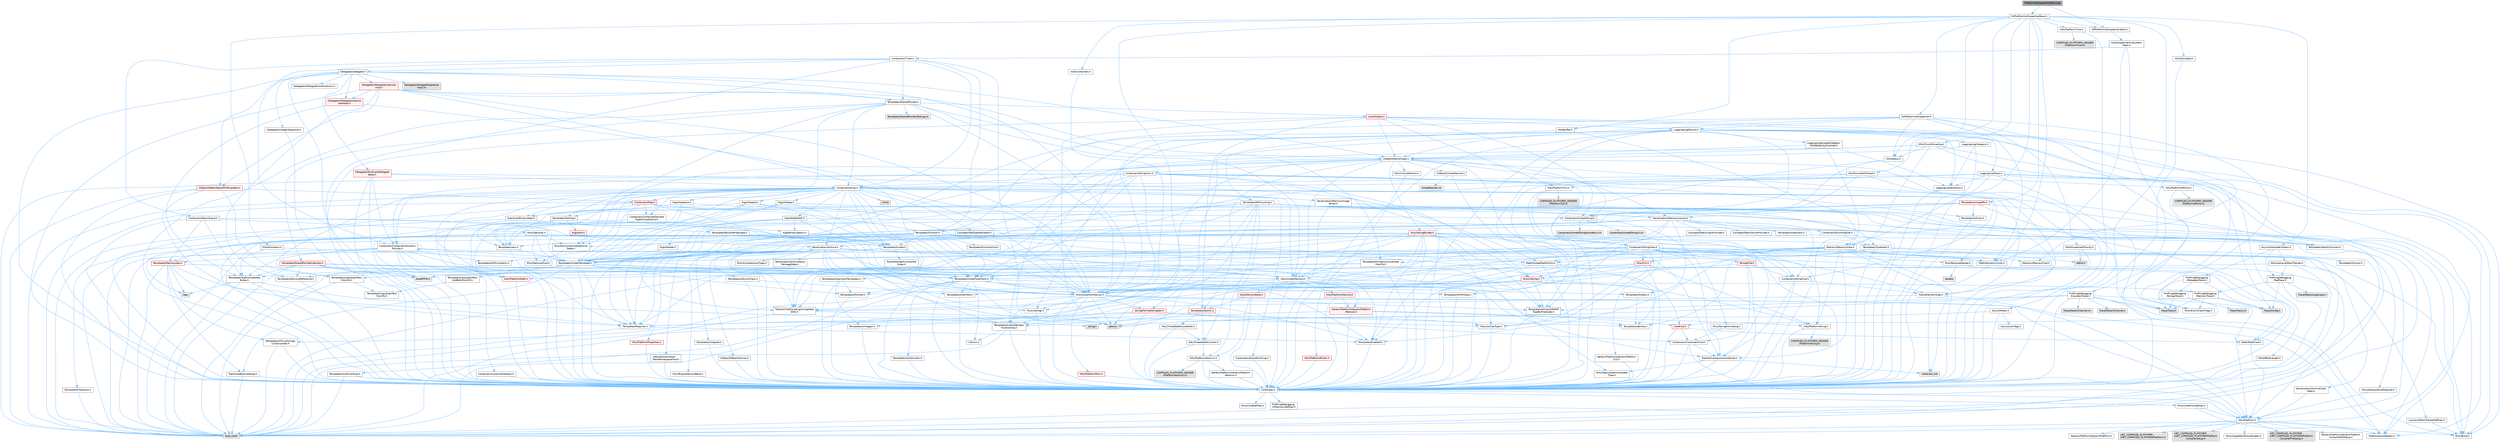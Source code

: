 digraph "PlatformIoDispatcherStats.cpp"
{
 // INTERACTIVE_SVG=YES
 // LATEX_PDF_SIZE
  bgcolor="transparent";
  edge [fontname=Helvetica,fontsize=10,labelfontname=Helvetica,labelfontsize=10];
  node [fontname=Helvetica,fontsize=10,shape=box,height=0.2,width=0.4];
  Node1 [id="Node000001",label="PlatformIoDispatcherStats.cpp",height=0.2,width=0.4,color="gray40", fillcolor="grey60", style="filled", fontcolor="black",tooltip=" "];
  Node1 -> Node2 [id="edge1_Node000001_Node000002",color="steelblue1",style="solid",tooltip=" "];
  Node2 [id="Node000002",label="IO/PlatformIoDispatcherStats.h",height=0.2,width=0.4,color="grey40", fillcolor="white", style="filled",URL="$d7/d45/PlatformIoDispatcherStats_8h.html",tooltip=" "];
  Node2 -> Node3 [id="edge2_Node000002_Node000003",color="steelblue1",style="solid",tooltip=" "];
  Node3 [id="Node000003",label="IO/IoDispatcherFilesystem\lStats.h",height=0.2,width=0.4,color="grey40", fillcolor="white", style="filled",URL="$d9/dcd/IoDispatcherFilesystemStats_8h.html",tooltip=" "];
  Node3 -> Node4 [id="edge3_Node000003_Node000004",color="steelblue1",style="solid",tooltip=" "];
  Node4 [id="Node000004",label="Containers/Ticker.h",height=0.2,width=0.4,color="grey40", fillcolor="white", style="filled",URL="$d8/d8d/Ticker_8h.html",tooltip=" "];
  Node4 -> Node5 [id="edge4_Node000004_Node000005",color="steelblue1",style="solid",tooltip=" "];
  Node5 [id="Node000005",label="Containers/Array.h",height=0.2,width=0.4,color="grey40", fillcolor="white", style="filled",URL="$df/dd0/Array_8h.html",tooltip=" "];
  Node5 -> Node6 [id="edge5_Node000005_Node000006",color="steelblue1",style="solid",tooltip=" "];
  Node6 [id="Node000006",label="CoreTypes.h",height=0.2,width=0.4,color="grey40", fillcolor="white", style="filled",URL="$dc/dec/CoreTypes_8h.html",tooltip=" "];
  Node6 -> Node7 [id="edge6_Node000006_Node000007",color="steelblue1",style="solid",tooltip=" "];
  Node7 [id="Node000007",label="HAL/Platform.h",height=0.2,width=0.4,color="grey40", fillcolor="white", style="filled",URL="$d9/dd0/Platform_8h.html",tooltip=" "];
  Node7 -> Node8 [id="edge7_Node000007_Node000008",color="steelblue1",style="solid",tooltip=" "];
  Node8 [id="Node000008",label="Misc/Build.h",height=0.2,width=0.4,color="grey40", fillcolor="white", style="filled",URL="$d3/dbb/Build_8h.html",tooltip=" "];
  Node7 -> Node9 [id="edge8_Node000007_Node000009",color="steelblue1",style="solid",tooltip=" "];
  Node9 [id="Node000009",label="Misc/LargeWorldCoordinates.h",height=0.2,width=0.4,color="grey40", fillcolor="white", style="filled",URL="$d2/dcb/LargeWorldCoordinates_8h.html",tooltip=" "];
  Node7 -> Node10 [id="edge9_Node000007_Node000010",color="steelblue1",style="solid",tooltip=" "];
  Node10 [id="Node000010",label="type_traits",height=0.2,width=0.4,color="grey60", fillcolor="#E0E0E0", style="filled",tooltip=" "];
  Node7 -> Node11 [id="edge10_Node000007_Node000011",color="steelblue1",style="solid",tooltip=" "];
  Node11 [id="Node000011",label="PreprocessorHelpers.h",height=0.2,width=0.4,color="grey40", fillcolor="white", style="filled",URL="$db/ddb/PreprocessorHelpers_8h.html",tooltip=" "];
  Node7 -> Node12 [id="edge11_Node000007_Node000012",color="steelblue1",style="solid",tooltip=" "];
  Node12 [id="Node000012",label="UBT_COMPILED_PLATFORM\l/UBT_COMPILED_PLATFORMPlatform\lCompilerPreSetup.h",height=0.2,width=0.4,color="grey60", fillcolor="#E0E0E0", style="filled",tooltip=" "];
  Node7 -> Node13 [id="edge12_Node000007_Node000013",color="steelblue1",style="solid",tooltip=" "];
  Node13 [id="Node000013",label="GenericPlatform/GenericPlatform\lCompilerPreSetup.h",height=0.2,width=0.4,color="grey40", fillcolor="white", style="filled",URL="$d9/dc8/GenericPlatformCompilerPreSetup_8h.html",tooltip=" "];
  Node7 -> Node14 [id="edge13_Node000007_Node000014",color="steelblue1",style="solid",tooltip=" "];
  Node14 [id="Node000014",label="GenericPlatform/GenericPlatform.h",height=0.2,width=0.4,color="grey40", fillcolor="white", style="filled",URL="$d6/d84/GenericPlatform_8h.html",tooltip=" "];
  Node7 -> Node15 [id="edge14_Node000007_Node000015",color="steelblue1",style="solid",tooltip=" "];
  Node15 [id="Node000015",label="UBT_COMPILED_PLATFORM\l/UBT_COMPILED_PLATFORMPlatform.h",height=0.2,width=0.4,color="grey60", fillcolor="#E0E0E0", style="filled",tooltip=" "];
  Node7 -> Node16 [id="edge15_Node000007_Node000016",color="steelblue1",style="solid",tooltip=" "];
  Node16 [id="Node000016",label="UBT_COMPILED_PLATFORM\l/UBT_COMPILED_PLATFORMPlatform\lCompilerSetup.h",height=0.2,width=0.4,color="grey60", fillcolor="#E0E0E0", style="filled",tooltip=" "];
  Node6 -> Node17 [id="edge16_Node000006_Node000017",color="steelblue1",style="solid",tooltip=" "];
  Node17 [id="Node000017",label="ProfilingDebugging\l/UMemoryDefines.h",height=0.2,width=0.4,color="grey40", fillcolor="white", style="filled",URL="$d2/da2/UMemoryDefines_8h.html",tooltip=" "];
  Node6 -> Node18 [id="edge17_Node000006_Node000018",color="steelblue1",style="solid",tooltip=" "];
  Node18 [id="Node000018",label="Misc/CoreMiscDefines.h",height=0.2,width=0.4,color="grey40", fillcolor="white", style="filled",URL="$da/d38/CoreMiscDefines_8h.html",tooltip=" "];
  Node18 -> Node7 [id="edge18_Node000018_Node000007",color="steelblue1",style="solid",tooltip=" "];
  Node18 -> Node11 [id="edge19_Node000018_Node000011",color="steelblue1",style="solid",tooltip=" "];
  Node6 -> Node19 [id="edge20_Node000006_Node000019",color="steelblue1",style="solid",tooltip=" "];
  Node19 [id="Node000019",label="Misc/CoreDefines.h",height=0.2,width=0.4,color="grey40", fillcolor="white", style="filled",URL="$d3/dd2/CoreDefines_8h.html",tooltip=" "];
  Node5 -> Node20 [id="edge21_Node000005_Node000020",color="steelblue1",style="solid",tooltip=" "];
  Node20 [id="Node000020",label="Misc/AssertionMacros.h",height=0.2,width=0.4,color="grey40", fillcolor="white", style="filled",URL="$d0/dfa/AssertionMacros_8h.html",tooltip=" "];
  Node20 -> Node6 [id="edge22_Node000020_Node000006",color="steelblue1",style="solid",tooltip=" "];
  Node20 -> Node7 [id="edge23_Node000020_Node000007",color="steelblue1",style="solid",tooltip=" "];
  Node20 -> Node21 [id="edge24_Node000020_Node000021",color="steelblue1",style="solid",tooltip=" "];
  Node21 [id="Node000021",label="HAL/PlatformMisc.h",height=0.2,width=0.4,color="red", fillcolor="#FFF0F0", style="filled",URL="$d0/df5/PlatformMisc_8h.html",tooltip=" "];
  Node21 -> Node6 [id="edge25_Node000021_Node000006",color="steelblue1",style="solid",tooltip=" "];
  Node20 -> Node11 [id="edge26_Node000020_Node000011",color="steelblue1",style="solid",tooltip=" "];
  Node20 -> Node57 [id="edge27_Node000020_Node000057",color="steelblue1",style="solid",tooltip=" "];
  Node57 [id="Node000057",label="Templates/EnableIf.h",height=0.2,width=0.4,color="grey40", fillcolor="white", style="filled",URL="$d7/d60/EnableIf_8h.html",tooltip=" "];
  Node57 -> Node6 [id="edge28_Node000057_Node000006",color="steelblue1",style="solid",tooltip=" "];
  Node20 -> Node58 [id="edge29_Node000020_Node000058",color="steelblue1",style="solid",tooltip=" "];
  Node58 [id="Node000058",label="Templates/IsArrayOrRefOf\lTypeByPredicate.h",height=0.2,width=0.4,color="grey40", fillcolor="white", style="filled",URL="$d6/da1/IsArrayOrRefOfTypeByPredicate_8h.html",tooltip=" "];
  Node58 -> Node6 [id="edge30_Node000058_Node000006",color="steelblue1",style="solid",tooltip=" "];
  Node20 -> Node59 [id="edge31_Node000020_Node000059",color="steelblue1",style="solid",tooltip=" "];
  Node59 [id="Node000059",label="Templates/IsValidVariadic\lFunctionArg.h",height=0.2,width=0.4,color="grey40", fillcolor="white", style="filled",URL="$d0/dc8/IsValidVariadicFunctionArg_8h.html",tooltip=" "];
  Node59 -> Node6 [id="edge32_Node000059_Node000006",color="steelblue1",style="solid",tooltip=" "];
  Node59 -> Node60 [id="edge33_Node000059_Node000060",color="steelblue1",style="solid",tooltip=" "];
  Node60 [id="Node000060",label="IsEnum.h",height=0.2,width=0.4,color="grey40", fillcolor="white", style="filled",URL="$d4/de5/IsEnum_8h.html",tooltip=" "];
  Node59 -> Node10 [id="edge34_Node000059_Node000010",color="steelblue1",style="solid",tooltip=" "];
  Node20 -> Node61 [id="edge35_Node000020_Node000061",color="steelblue1",style="solid",tooltip=" "];
  Node61 [id="Node000061",label="Traits/IsCharEncodingCompatible\lWith.h",height=0.2,width=0.4,color="grey40", fillcolor="white", style="filled",URL="$df/dd1/IsCharEncodingCompatibleWith_8h.html",tooltip=" "];
  Node61 -> Node10 [id="edge36_Node000061_Node000010",color="steelblue1",style="solid",tooltip=" "];
  Node61 -> Node62 [id="edge37_Node000061_Node000062",color="steelblue1",style="solid",tooltip=" "];
  Node62 [id="Node000062",label="Traits/IsCharType.h",height=0.2,width=0.4,color="grey40", fillcolor="white", style="filled",URL="$db/d51/IsCharType_8h.html",tooltip=" "];
  Node62 -> Node6 [id="edge38_Node000062_Node000006",color="steelblue1",style="solid",tooltip=" "];
  Node20 -> Node63 [id="edge39_Node000020_Node000063",color="steelblue1",style="solid",tooltip=" "];
  Node63 [id="Node000063",label="Misc/VarArgs.h",height=0.2,width=0.4,color="grey40", fillcolor="white", style="filled",URL="$d5/d6f/VarArgs_8h.html",tooltip=" "];
  Node63 -> Node6 [id="edge40_Node000063_Node000006",color="steelblue1",style="solid",tooltip=" "];
  Node20 -> Node64 [id="edge41_Node000020_Node000064",color="steelblue1",style="solid",tooltip=" "];
  Node64 [id="Node000064",label="String/FormatStringSan.h",height=0.2,width=0.4,color="red", fillcolor="#FFF0F0", style="filled",URL="$d3/d8b/FormatStringSan_8h.html",tooltip=" "];
  Node64 -> Node10 [id="edge42_Node000064_Node000010",color="steelblue1",style="solid",tooltip=" "];
  Node64 -> Node6 [id="edge43_Node000064_Node000006",color="steelblue1",style="solid",tooltip=" "];
  Node64 -> Node65 [id="edge44_Node000064_Node000065",color="steelblue1",style="solid",tooltip=" "];
  Node65 [id="Node000065",label="Templates/Requires.h",height=0.2,width=0.4,color="grey40", fillcolor="white", style="filled",URL="$dc/d96/Requires_8h.html",tooltip=" "];
  Node65 -> Node57 [id="edge45_Node000065_Node000057",color="steelblue1",style="solid",tooltip=" "];
  Node65 -> Node10 [id="edge46_Node000065_Node000010",color="steelblue1",style="solid",tooltip=" "];
  Node64 -> Node66 [id="edge47_Node000064_Node000066",color="steelblue1",style="solid",tooltip=" "];
  Node66 [id="Node000066",label="Templates/Identity.h",height=0.2,width=0.4,color="grey40", fillcolor="white", style="filled",URL="$d0/dd5/Identity_8h.html",tooltip=" "];
  Node64 -> Node59 [id="edge48_Node000064_Node000059",color="steelblue1",style="solid",tooltip=" "];
  Node64 -> Node62 [id="edge49_Node000064_Node000062",color="steelblue1",style="solid",tooltip=" "];
  Node64 -> Node29 [id="edge50_Node000064_Node000029",color="steelblue1",style="solid",tooltip=" "];
  Node29 [id="Node000029",label="Containers/ContainersFwd.h",height=0.2,width=0.4,color="grey40", fillcolor="white", style="filled",URL="$d4/d0a/ContainersFwd_8h.html",tooltip=" "];
  Node29 -> Node7 [id="edge51_Node000029_Node000007",color="steelblue1",style="solid",tooltip=" "];
  Node29 -> Node6 [id="edge52_Node000029_Node000006",color="steelblue1",style="solid",tooltip=" "];
  Node29 -> Node26 [id="edge53_Node000029_Node000026",color="steelblue1",style="solid",tooltip=" "];
  Node26 [id="Node000026",label="Traits/IsContiguousContainer.h",height=0.2,width=0.4,color="grey40", fillcolor="white", style="filled",URL="$d5/d3c/IsContiguousContainer_8h.html",tooltip=" "];
  Node26 -> Node6 [id="edge54_Node000026_Node000006",color="steelblue1",style="solid",tooltip=" "];
  Node26 -> Node27 [id="edge55_Node000026_Node000027",color="steelblue1",style="solid",tooltip=" "];
  Node27 [id="Node000027",label="Misc/StaticAssertComplete\lType.h",height=0.2,width=0.4,color="grey40", fillcolor="white", style="filled",URL="$d5/d4e/StaticAssertCompleteType_8h.html",tooltip=" "];
  Node26 -> Node25 [id="edge56_Node000026_Node000025",color="steelblue1",style="solid",tooltip=" "];
  Node25 [id="Node000025",label="initializer_list",height=0.2,width=0.4,color="grey60", fillcolor="#E0E0E0", style="filled",tooltip=" "];
  Node20 -> Node70 [id="edge57_Node000020_Node000070",color="steelblue1",style="solid",tooltip=" "];
  Node70 [id="Node000070",label="atomic",height=0.2,width=0.4,color="grey60", fillcolor="#E0E0E0", style="filled",tooltip=" "];
  Node5 -> Node71 [id="edge58_Node000005_Node000071",color="steelblue1",style="solid",tooltip=" "];
  Node71 [id="Node000071",label="Misc/IntrusiveUnsetOptional\lState.h",height=0.2,width=0.4,color="grey40", fillcolor="white", style="filled",URL="$d2/d0a/IntrusiveUnsetOptionalState_8h.html",tooltip=" "];
  Node71 -> Node72 [id="edge59_Node000071_Node000072",color="steelblue1",style="solid",tooltip=" "];
  Node72 [id="Node000072",label="Misc/OptionalFwd.h",height=0.2,width=0.4,color="grey40", fillcolor="white", style="filled",URL="$dc/d50/OptionalFwd_8h.html",tooltip=" "];
  Node5 -> Node73 [id="edge60_Node000005_Node000073",color="steelblue1",style="solid",tooltip=" "];
  Node73 [id="Node000073",label="Misc/ReverseIterate.h",height=0.2,width=0.4,color="grey40", fillcolor="white", style="filled",URL="$db/de3/ReverseIterate_8h.html",tooltip=" "];
  Node73 -> Node7 [id="edge61_Node000073_Node000007",color="steelblue1",style="solid",tooltip=" "];
  Node73 -> Node74 [id="edge62_Node000073_Node000074",color="steelblue1",style="solid",tooltip=" "];
  Node74 [id="Node000074",label="iterator",height=0.2,width=0.4,color="grey60", fillcolor="#E0E0E0", style="filled",tooltip=" "];
  Node5 -> Node75 [id="edge63_Node000005_Node000075",color="steelblue1",style="solid",tooltip=" "];
  Node75 [id="Node000075",label="HAL/UnrealMemory.h",height=0.2,width=0.4,color="grey40", fillcolor="white", style="filled",URL="$d9/d96/UnrealMemory_8h.html",tooltip=" "];
  Node75 -> Node6 [id="edge64_Node000075_Node000006",color="steelblue1",style="solid",tooltip=" "];
  Node75 -> Node76 [id="edge65_Node000075_Node000076",color="steelblue1",style="solid",tooltip=" "];
  Node76 [id="Node000076",label="GenericPlatform/GenericPlatform\lMemory.h",height=0.2,width=0.4,color="red", fillcolor="#FFF0F0", style="filled",URL="$dd/d22/GenericPlatformMemory_8h.html",tooltip=" "];
  Node76 -> Node28 [id="edge66_Node000076_Node000028",color="steelblue1",style="solid",tooltip=" "];
  Node28 [id="Node000028",label="CoreFwd.h",height=0.2,width=0.4,color="red", fillcolor="#FFF0F0", style="filled",URL="$d1/d1e/CoreFwd_8h.html",tooltip=" "];
  Node28 -> Node6 [id="edge67_Node000028_Node000006",color="steelblue1",style="solid",tooltip=" "];
  Node28 -> Node29 [id="edge68_Node000028_Node000029",color="steelblue1",style="solid",tooltip=" "];
  Node28 -> Node30 [id="edge69_Node000028_Node000030",color="steelblue1",style="solid",tooltip=" "];
  Node30 [id="Node000030",label="Math/MathFwd.h",height=0.2,width=0.4,color="grey40", fillcolor="white", style="filled",URL="$d2/d10/MathFwd_8h.html",tooltip=" "];
  Node30 -> Node7 [id="edge70_Node000030_Node000007",color="steelblue1",style="solid",tooltip=" "];
  Node76 -> Node6 [id="edge71_Node000076_Node000006",color="steelblue1",style="solid",tooltip=" "];
  Node76 -> Node77 [id="edge72_Node000076_Node000077",color="steelblue1",style="solid",tooltip=" "];
  Node77 [id="Node000077",label="HAL/PlatformString.h",height=0.2,width=0.4,color="grey40", fillcolor="white", style="filled",URL="$db/db5/PlatformString_8h.html",tooltip=" "];
  Node77 -> Node6 [id="edge73_Node000077_Node000006",color="steelblue1",style="solid",tooltip=" "];
  Node77 -> Node78 [id="edge74_Node000077_Node000078",color="steelblue1",style="solid",tooltip=" "];
  Node78 [id="Node000078",label="COMPILED_PLATFORM_HEADER\l(PlatformString.h)",height=0.2,width=0.4,color="grey60", fillcolor="#E0E0E0", style="filled",tooltip=" "];
  Node76 -> Node42 [id="edge75_Node000076_Node000042",color="steelblue1",style="solid",tooltip=" "];
  Node42 [id="Node000042",label="string.h",height=0.2,width=0.4,color="grey60", fillcolor="#E0E0E0", style="filled",tooltip=" "];
  Node75 -> Node79 [id="edge76_Node000075_Node000079",color="steelblue1",style="solid",tooltip=" "];
  Node79 [id="Node000079",label="HAL/MemoryBase.h",height=0.2,width=0.4,color="red", fillcolor="#FFF0F0", style="filled",URL="$d6/d9f/MemoryBase_8h.html",tooltip=" "];
  Node79 -> Node6 [id="edge77_Node000079_Node000006",color="steelblue1",style="solid",tooltip=" "];
  Node79 -> Node50 [id="edge78_Node000079_Node000050",color="steelblue1",style="solid",tooltip=" "];
  Node50 [id="Node000050",label="HAL/PlatformAtomics.h",height=0.2,width=0.4,color="grey40", fillcolor="white", style="filled",URL="$d3/d36/PlatformAtomics_8h.html",tooltip=" "];
  Node50 -> Node6 [id="edge79_Node000050_Node000006",color="steelblue1",style="solid",tooltip=" "];
  Node50 -> Node51 [id="edge80_Node000050_Node000051",color="steelblue1",style="solid",tooltip=" "];
  Node51 [id="Node000051",label="GenericPlatform/GenericPlatform\lAtomics.h",height=0.2,width=0.4,color="grey40", fillcolor="white", style="filled",URL="$da/d72/GenericPlatformAtomics_8h.html",tooltip=" "];
  Node51 -> Node6 [id="edge81_Node000051_Node000006",color="steelblue1",style="solid",tooltip=" "];
  Node50 -> Node52 [id="edge82_Node000050_Node000052",color="steelblue1",style="solid",tooltip=" "];
  Node52 [id="Node000052",label="COMPILED_PLATFORM_HEADER\l(PlatformAtomics.h)",height=0.2,width=0.4,color="grey60", fillcolor="#E0E0E0", style="filled",tooltip=" "];
  Node79 -> Node83 [id="edge83_Node000079_Node000083",color="steelblue1",style="solid",tooltip=" "];
  Node83 [id="Node000083",label="Templates/Atomic.h",height=0.2,width=0.4,color="red", fillcolor="#FFF0F0", style="filled",URL="$d3/d91/Atomic_8h.html",tooltip=" "];
  Node83 -> Node84 [id="edge84_Node000083_Node000084",color="steelblue1",style="solid",tooltip=" "];
  Node84 [id="Node000084",label="HAL/ThreadSafeCounter.h",height=0.2,width=0.4,color="grey40", fillcolor="white", style="filled",URL="$dc/dc9/ThreadSafeCounter_8h.html",tooltip=" "];
  Node84 -> Node6 [id="edge85_Node000084_Node000006",color="steelblue1",style="solid",tooltip=" "];
  Node84 -> Node50 [id="edge86_Node000084_Node000050",color="steelblue1",style="solid",tooltip=" "];
  Node83 -> Node85 [id="edge87_Node000083_Node000085",color="steelblue1",style="solid",tooltip=" "];
  Node85 [id="Node000085",label="HAL/ThreadSafeCounter64.h",height=0.2,width=0.4,color="grey40", fillcolor="white", style="filled",URL="$d0/d12/ThreadSafeCounter64_8h.html",tooltip=" "];
  Node85 -> Node6 [id="edge88_Node000085_Node000006",color="steelblue1",style="solid",tooltip=" "];
  Node85 -> Node84 [id="edge89_Node000085_Node000084",color="steelblue1",style="solid",tooltip=" "];
  Node83 -> Node86 [id="edge90_Node000083_Node000086",color="steelblue1",style="solid",tooltip=" "];
  Node86 [id="Node000086",label="Templates/IsIntegral.h",height=0.2,width=0.4,color="grey40", fillcolor="white", style="filled",URL="$da/d64/IsIntegral_8h.html",tooltip=" "];
  Node86 -> Node6 [id="edge91_Node000086_Node000006",color="steelblue1",style="solid",tooltip=" "];
  Node83 -> Node70 [id="edge92_Node000083_Node000070",color="steelblue1",style="solid",tooltip=" "];
  Node75 -> Node92 [id="edge93_Node000075_Node000092",color="steelblue1",style="solid",tooltip=" "];
  Node92 [id="Node000092",label="HAL/PlatformMemory.h",height=0.2,width=0.4,color="red", fillcolor="#FFF0F0", style="filled",URL="$de/d68/PlatformMemory_8h.html",tooltip=" "];
  Node92 -> Node6 [id="edge94_Node000092_Node000006",color="steelblue1",style="solid",tooltip=" "];
  Node92 -> Node76 [id="edge95_Node000092_Node000076",color="steelblue1",style="solid",tooltip=" "];
  Node75 -> Node94 [id="edge96_Node000075_Node000094",color="steelblue1",style="solid",tooltip=" "];
  Node94 [id="Node000094",label="ProfilingDebugging\l/MemoryTrace.h",height=0.2,width=0.4,color="grey40", fillcolor="white", style="filled",URL="$da/dd7/MemoryTrace_8h.html",tooltip=" "];
  Node94 -> Node7 [id="edge97_Node000094_Node000007",color="steelblue1",style="solid",tooltip=" "];
  Node94 -> Node45 [id="edge98_Node000094_Node000045",color="steelblue1",style="solid",tooltip=" "];
  Node45 [id="Node000045",label="Misc/EnumClassFlags.h",height=0.2,width=0.4,color="grey40", fillcolor="white", style="filled",URL="$d8/de7/EnumClassFlags_8h.html",tooltip=" "];
  Node94 -> Node53 [id="edge99_Node000094_Node000053",color="steelblue1",style="solid",tooltip=" "];
  Node53 [id="Node000053",label="Trace/Config.h",height=0.2,width=0.4,color="grey60", fillcolor="#E0E0E0", style="filled",tooltip=" "];
  Node94 -> Node56 [id="edge100_Node000094_Node000056",color="steelblue1",style="solid",tooltip=" "];
  Node56 [id="Node000056",label="Trace/Trace.h",height=0.2,width=0.4,color="grey60", fillcolor="#E0E0E0", style="filled",tooltip=" "];
  Node75 -> Node95 [id="edge101_Node000075_Node000095",color="steelblue1",style="solid",tooltip=" "];
  Node95 [id="Node000095",label="Templates/IsPointer.h",height=0.2,width=0.4,color="grey40", fillcolor="white", style="filled",URL="$d7/d05/IsPointer_8h.html",tooltip=" "];
  Node95 -> Node6 [id="edge102_Node000095_Node000006",color="steelblue1",style="solid",tooltip=" "];
  Node5 -> Node96 [id="edge103_Node000005_Node000096",color="steelblue1",style="solid",tooltip=" "];
  Node96 [id="Node000096",label="Templates/UnrealTypeTraits.h",height=0.2,width=0.4,color="grey40", fillcolor="white", style="filled",URL="$d2/d2d/UnrealTypeTraits_8h.html",tooltip=" "];
  Node96 -> Node6 [id="edge104_Node000096_Node000006",color="steelblue1",style="solid",tooltip=" "];
  Node96 -> Node95 [id="edge105_Node000096_Node000095",color="steelblue1",style="solid",tooltip=" "];
  Node96 -> Node20 [id="edge106_Node000096_Node000020",color="steelblue1",style="solid",tooltip=" "];
  Node96 -> Node88 [id="edge107_Node000096_Node000088",color="steelblue1",style="solid",tooltip=" "];
  Node88 [id="Node000088",label="Templates/AndOrNot.h",height=0.2,width=0.4,color="grey40", fillcolor="white", style="filled",URL="$db/d0a/AndOrNot_8h.html",tooltip=" "];
  Node88 -> Node6 [id="edge108_Node000088_Node000006",color="steelblue1",style="solid",tooltip=" "];
  Node96 -> Node57 [id="edge109_Node000096_Node000057",color="steelblue1",style="solid",tooltip=" "];
  Node96 -> Node97 [id="edge110_Node000096_Node000097",color="steelblue1",style="solid",tooltip=" "];
  Node97 [id="Node000097",label="Templates/IsArithmetic.h",height=0.2,width=0.4,color="grey40", fillcolor="white", style="filled",URL="$d2/d5d/IsArithmetic_8h.html",tooltip=" "];
  Node97 -> Node6 [id="edge111_Node000097_Node000006",color="steelblue1",style="solid",tooltip=" "];
  Node96 -> Node60 [id="edge112_Node000096_Node000060",color="steelblue1",style="solid",tooltip=" "];
  Node96 -> Node98 [id="edge113_Node000096_Node000098",color="steelblue1",style="solid",tooltip=" "];
  Node98 [id="Node000098",label="Templates/Models.h",height=0.2,width=0.4,color="grey40", fillcolor="white", style="filled",URL="$d3/d0c/Models_8h.html",tooltip=" "];
  Node98 -> Node66 [id="edge114_Node000098_Node000066",color="steelblue1",style="solid",tooltip=" "];
  Node96 -> Node99 [id="edge115_Node000096_Node000099",color="steelblue1",style="solid",tooltip=" "];
  Node99 [id="Node000099",label="Templates/IsPODType.h",height=0.2,width=0.4,color="grey40", fillcolor="white", style="filled",URL="$d7/db1/IsPODType_8h.html",tooltip=" "];
  Node99 -> Node6 [id="edge116_Node000099_Node000006",color="steelblue1",style="solid",tooltip=" "];
  Node96 -> Node100 [id="edge117_Node000096_Node000100",color="steelblue1",style="solid",tooltip=" "];
  Node100 [id="Node000100",label="Templates/IsUECoreType.h",height=0.2,width=0.4,color="grey40", fillcolor="white", style="filled",URL="$d1/db8/IsUECoreType_8h.html",tooltip=" "];
  Node100 -> Node6 [id="edge118_Node000100_Node000006",color="steelblue1",style="solid",tooltip=" "];
  Node100 -> Node10 [id="edge119_Node000100_Node000010",color="steelblue1",style="solid",tooltip=" "];
  Node96 -> Node89 [id="edge120_Node000096_Node000089",color="steelblue1",style="solid",tooltip=" "];
  Node89 [id="Node000089",label="Templates/IsTriviallyCopy\lConstructible.h",height=0.2,width=0.4,color="grey40", fillcolor="white", style="filled",URL="$d3/d78/IsTriviallyCopyConstructible_8h.html",tooltip=" "];
  Node89 -> Node6 [id="edge121_Node000089_Node000006",color="steelblue1",style="solid",tooltip=" "];
  Node89 -> Node10 [id="edge122_Node000089_Node000010",color="steelblue1",style="solid",tooltip=" "];
  Node5 -> Node101 [id="edge123_Node000005_Node000101",color="steelblue1",style="solid",tooltip=" "];
  Node101 [id="Node000101",label="Templates/UnrealTemplate.h",height=0.2,width=0.4,color="grey40", fillcolor="white", style="filled",URL="$d4/d24/UnrealTemplate_8h.html",tooltip=" "];
  Node101 -> Node6 [id="edge124_Node000101_Node000006",color="steelblue1",style="solid",tooltip=" "];
  Node101 -> Node95 [id="edge125_Node000101_Node000095",color="steelblue1",style="solid",tooltip=" "];
  Node101 -> Node75 [id="edge126_Node000101_Node000075",color="steelblue1",style="solid",tooltip=" "];
  Node101 -> Node102 [id="edge127_Node000101_Node000102",color="steelblue1",style="solid",tooltip=" "];
  Node102 [id="Node000102",label="Templates/CopyQualifiers\lAndRefsFromTo.h",height=0.2,width=0.4,color="grey40", fillcolor="white", style="filled",URL="$d3/db3/CopyQualifiersAndRefsFromTo_8h.html",tooltip=" "];
  Node102 -> Node103 [id="edge128_Node000102_Node000103",color="steelblue1",style="solid",tooltip=" "];
  Node103 [id="Node000103",label="Templates/CopyQualifiers\lFromTo.h",height=0.2,width=0.4,color="grey40", fillcolor="white", style="filled",URL="$d5/db4/CopyQualifiersFromTo_8h.html",tooltip=" "];
  Node101 -> Node96 [id="edge129_Node000101_Node000096",color="steelblue1",style="solid",tooltip=" "];
  Node101 -> Node104 [id="edge130_Node000101_Node000104",color="steelblue1",style="solid",tooltip=" "];
  Node104 [id="Node000104",label="Templates/RemoveReference.h",height=0.2,width=0.4,color="grey40", fillcolor="white", style="filled",URL="$da/dbe/RemoveReference_8h.html",tooltip=" "];
  Node104 -> Node6 [id="edge131_Node000104_Node000006",color="steelblue1",style="solid",tooltip=" "];
  Node101 -> Node65 [id="edge132_Node000101_Node000065",color="steelblue1",style="solid",tooltip=" "];
  Node101 -> Node105 [id="edge133_Node000101_Node000105",color="steelblue1",style="solid",tooltip=" "];
  Node105 [id="Node000105",label="Templates/TypeCompatible\lBytes.h",height=0.2,width=0.4,color="grey40", fillcolor="white", style="filled",URL="$df/d0a/TypeCompatibleBytes_8h.html",tooltip=" "];
  Node105 -> Node6 [id="edge134_Node000105_Node000006",color="steelblue1",style="solid",tooltip=" "];
  Node105 -> Node42 [id="edge135_Node000105_Node000042",color="steelblue1",style="solid",tooltip=" "];
  Node105 -> Node34 [id="edge136_Node000105_Node000034",color="steelblue1",style="solid",tooltip=" "];
  Node34 [id="Node000034",label="new",height=0.2,width=0.4,color="grey60", fillcolor="#E0E0E0", style="filled",tooltip=" "];
  Node105 -> Node10 [id="edge137_Node000105_Node000010",color="steelblue1",style="solid",tooltip=" "];
  Node101 -> Node66 [id="edge138_Node000101_Node000066",color="steelblue1",style="solid",tooltip=" "];
  Node101 -> Node26 [id="edge139_Node000101_Node000026",color="steelblue1",style="solid",tooltip=" "];
  Node101 -> Node106 [id="edge140_Node000101_Node000106",color="steelblue1",style="solid",tooltip=" "];
  Node106 [id="Node000106",label="Traits/UseBitwiseSwap.h",height=0.2,width=0.4,color="grey40", fillcolor="white", style="filled",URL="$db/df3/UseBitwiseSwap_8h.html",tooltip=" "];
  Node106 -> Node6 [id="edge141_Node000106_Node000006",color="steelblue1",style="solid",tooltip=" "];
  Node106 -> Node10 [id="edge142_Node000106_Node000010",color="steelblue1",style="solid",tooltip=" "];
  Node101 -> Node10 [id="edge143_Node000101_Node000010",color="steelblue1",style="solid",tooltip=" "];
  Node5 -> Node107 [id="edge144_Node000005_Node000107",color="steelblue1",style="solid",tooltip=" "];
  Node107 [id="Node000107",label="Containers/AllowShrinking.h",height=0.2,width=0.4,color="grey40", fillcolor="white", style="filled",URL="$d7/d1a/AllowShrinking_8h.html",tooltip=" "];
  Node107 -> Node6 [id="edge145_Node000107_Node000006",color="steelblue1",style="solid",tooltip=" "];
  Node5 -> Node108 [id="edge146_Node000005_Node000108",color="steelblue1",style="solid",tooltip=" "];
  Node108 [id="Node000108",label="Containers/ContainerAllocation\lPolicies.h",height=0.2,width=0.4,color="grey40", fillcolor="white", style="filled",URL="$d7/dff/ContainerAllocationPolicies_8h.html",tooltip=" "];
  Node108 -> Node6 [id="edge147_Node000108_Node000006",color="steelblue1",style="solid",tooltip=" "];
  Node108 -> Node109 [id="edge148_Node000108_Node000109",color="steelblue1",style="solid",tooltip=" "];
  Node109 [id="Node000109",label="Containers/ContainerHelpers.h",height=0.2,width=0.4,color="grey40", fillcolor="white", style="filled",URL="$d7/d33/ContainerHelpers_8h.html",tooltip=" "];
  Node109 -> Node6 [id="edge149_Node000109_Node000006",color="steelblue1",style="solid",tooltip=" "];
  Node108 -> Node108 [id="edge150_Node000108_Node000108",color="steelblue1",style="solid",tooltip=" "];
  Node108 -> Node110 [id="edge151_Node000108_Node000110",color="steelblue1",style="solid",tooltip=" "];
  Node110 [id="Node000110",label="HAL/PlatformMath.h",height=0.2,width=0.4,color="red", fillcolor="#FFF0F0", style="filled",URL="$dc/d53/PlatformMath_8h.html",tooltip=" "];
  Node110 -> Node6 [id="edge152_Node000110_Node000006",color="steelblue1",style="solid",tooltip=" "];
  Node108 -> Node75 [id="edge153_Node000108_Node000075",color="steelblue1",style="solid",tooltip=" "];
  Node108 -> Node43 [id="edge154_Node000108_Node000043",color="steelblue1",style="solid",tooltip=" "];
  Node43 [id="Node000043",label="Math/NumericLimits.h",height=0.2,width=0.4,color="grey40", fillcolor="white", style="filled",URL="$df/d1b/NumericLimits_8h.html",tooltip=" "];
  Node43 -> Node6 [id="edge155_Node000043_Node000006",color="steelblue1",style="solid",tooltip=" "];
  Node108 -> Node20 [id="edge156_Node000108_Node000020",color="steelblue1",style="solid",tooltip=" "];
  Node108 -> Node118 [id="edge157_Node000108_Node000118",color="steelblue1",style="solid",tooltip=" "];
  Node118 [id="Node000118",label="Templates/IsPolymorphic.h",height=0.2,width=0.4,color="grey40", fillcolor="white", style="filled",URL="$dc/d20/IsPolymorphic_8h.html",tooltip=" "];
  Node108 -> Node119 [id="edge158_Node000108_Node000119",color="steelblue1",style="solid",tooltip=" "];
  Node119 [id="Node000119",label="Templates/MemoryOps.h",height=0.2,width=0.4,color="red", fillcolor="#FFF0F0", style="filled",URL="$db/dea/MemoryOps_8h.html",tooltip=" "];
  Node119 -> Node6 [id="edge159_Node000119_Node000006",color="steelblue1",style="solid",tooltip=" "];
  Node119 -> Node75 [id="edge160_Node000119_Node000075",color="steelblue1",style="solid",tooltip=" "];
  Node119 -> Node89 [id="edge161_Node000119_Node000089",color="steelblue1",style="solid",tooltip=" "];
  Node119 -> Node65 [id="edge162_Node000119_Node000065",color="steelblue1",style="solid",tooltip=" "];
  Node119 -> Node96 [id="edge163_Node000119_Node000096",color="steelblue1",style="solid",tooltip=" "];
  Node119 -> Node106 [id="edge164_Node000119_Node000106",color="steelblue1",style="solid",tooltip=" "];
  Node119 -> Node34 [id="edge165_Node000119_Node000034",color="steelblue1",style="solid",tooltip=" "];
  Node119 -> Node10 [id="edge166_Node000119_Node000010",color="steelblue1",style="solid",tooltip=" "];
  Node108 -> Node105 [id="edge167_Node000108_Node000105",color="steelblue1",style="solid",tooltip=" "];
  Node108 -> Node10 [id="edge168_Node000108_Node000010",color="steelblue1",style="solid",tooltip=" "];
  Node5 -> Node120 [id="edge169_Node000005_Node000120",color="steelblue1",style="solid",tooltip=" "];
  Node120 [id="Node000120",label="Containers/ContainerElement\lTypeCompatibility.h",height=0.2,width=0.4,color="grey40", fillcolor="white", style="filled",URL="$df/ddf/ContainerElementTypeCompatibility_8h.html",tooltip=" "];
  Node120 -> Node6 [id="edge170_Node000120_Node000006",color="steelblue1",style="solid",tooltip=" "];
  Node120 -> Node96 [id="edge171_Node000120_Node000096",color="steelblue1",style="solid",tooltip=" "];
  Node5 -> Node121 [id="edge172_Node000005_Node000121",color="steelblue1",style="solid",tooltip=" "];
  Node121 [id="Node000121",label="Serialization/Archive.h",height=0.2,width=0.4,color="grey40", fillcolor="white", style="filled",URL="$d7/d3b/Archive_8h.html",tooltip=" "];
  Node121 -> Node28 [id="edge173_Node000121_Node000028",color="steelblue1",style="solid",tooltip=" "];
  Node121 -> Node6 [id="edge174_Node000121_Node000006",color="steelblue1",style="solid",tooltip=" "];
  Node121 -> Node122 [id="edge175_Node000121_Node000122",color="steelblue1",style="solid",tooltip=" "];
  Node122 [id="Node000122",label="HAL/PlatformProperties.h",height=0.2,width=0.4,color="red", fillcolor="#FFF0F0", style="filled",URL="$d9/db0/PlatformProperties_8h.html",tooltip=" "];
  Node122 -> Node6 [id="edge176_Node000122_Node000006",color="steelblue1",style="solid",tooltip=" "];
  Node121 -> Node125 [id="edge177_Node000121_Node000125",color="steelblue1",style="solid",tooltip=" "];
  Node125 [id="Node000125",label="Internationalization\l/TextNamespaceFwd.h",height=0.2,width=0.4,color="grey40", fillcolor="white", style="filled",URL="$d8/d97/TextNamespaceFwd_8h.html",tooltip=" "];
  Node125 -> Node6 [id="edge178_Node000125_Node000006",color="steelblue1",style="solid",tooltip=" "];
  Node121 -> Node30 [id="edge179_Node000121_Node000030",color="steelblue1",style="solid",tooltip=" "];
  Node121 -> Node20 [id="edge180_Node000121_Node000020",color="steelblue1",style="solid",tooltip=" "];
  Node121 -> Node8 [id="edge181_Node000121_Node000008",color="steelblue1",style="solid",tooltip=" "];
  Node121 -> Node44 [id="edge182_Node000121_Node000044",color="steelblue1",style="solid",tooltip=" "];
  Node44 [id="Node000044",label="Misc/CompressionFlags.h",height=0.2,width=0.4,color="grey40", fillcolor="white", style="filled",URL="$d9/d76/CompressionFlags_8h.html",tooltip=" "];
  Node121 -> Node126 [id="edge183_Node000121_Node000126",color="steelblue1",style="solid",tooltip=" "];
  Node126 [id="Node000126",label="Misc/EngineVersionBase.h",height=0.2,width=0.4,color="grey40", fillcolor="white", style="filled",URL="$d5/d2b/EngineVersionBase_8h.html",tooltip=" "];
  Node126 -> Node6 [id="edge184_Node000126_Node000006",color="steelblue1",style="solid",tooltip=" "];
  Node121 -> Node63 [id="edge185_Node000121_Node000063",color="steelblue1",style="solid",tooltip=" "];
  Node121 -> Node127 [id="edge186_Node000121_Node000127",color="steelblue1",style="solid",tooltip=" "];
  Node127 [id="Node000127",label="Serialization/ArchiveCook\lData.h",height=0.2,width=0.4,color="grey40", fillcolor="white", style="filled",URL="$dc/db6/ArchiveCookData_8h.html",tooltip=" "];
  Node127 -> Node7 [id="edge187_Node000127_Node000007",color="steelblue1",style="solid",tooltip=" "];
  Node121 -> Node128 [id="edge188_Node000121_Node000128",color="steelblue1",style="solid",tooltip=" "];
  Node128 [id="Node000128",label="Serialization/ArchiveSave\lPackageData.h",height=0.2,width=0.4,color="grey40", fillcolor="white", style="filled",URL="$d1/d37/ArchiveSavePackageData_8h.html",tooltip=" "];
  Node121 -> Node57 [id="edge189_Node000121_Node000057",color="steelblue1",style="solid",tooltip=" "];
  Node121 -> Node58 [id="edge190_Node000121_Node000058",color="steelblue1",style="solid",tooltip=" "];
  Node121 -> Node129 [id="edge191_Node000121_Node000129",color="steelblue1",style="solid",tooltip=" "];
  Node129 [id="Node000129",label="Templates/IsEnumClass.h",height=0.2,width=0.4,color="grey40", fillcolor="white", style="filled",URL="$d7/d15/IsEnumClass_8h.html",tooltip=" "];
  Node129 -> Node6 [id="edge192_Node000129_Node000006",color="steelblue1",style="solid",tooltip=" "];
  Node129 -> Node88 [id="edge193_Node000129_Node000088",color="steelblue1",style="solid",tooltip=" "];
  Node121 -> Node115 [id="edge194_Node000121_Node000115",color="steelblue1",style="solid",tooltip=" "];
  Node115 [id="Node000115",label="Templates/IsSigned.h",height=0.2,width=0.4,color="grey40", fillcolor="white", style="filled",URL="$d8/dd8/IsSigned_8h.html",tooltip=" "];
  Node115 -> Node6 [id="edge195_Node000115_Node000006",color="steelblue1",style="solid",tooltip=" "];
  Node121 -> Node59 [id="edge196_Node000121_Node000059",color="steelblue1",style="solid",tooltip=" "];
  Node121 -> Node101 [id="edge197_Node000121_Node000101",color="steelblue1",style="solid",tooltip=" "];
  Node121 -> Node61 [id="edge198_Node000121_Node000061",color="steelblue1",style="solid",tooltip=" "];
  Node121 -> Node130 [id="edge199_Node000121_Node000130",color="steelblue1",style="solid",tooltip=" "];
  Node130 [id="Node000130",label="UObject/ObjectVersion.h",height=0.2,width=0.4,color="grey40", fillcolor="white", style="filled",URL="$da/d63/ObjectVersion_8h.html",tooltip=" "];
  Node130 -> Node6 [id="edge200_Node000130_Node000006",color="steelblue1",style="solid",tooltip=" "];
  Node5 -> Node131 [id="edge201_Node000005_Node000131",color="steelblue1",style="solid",tooltip=" "];
  Node131 [id="Node000131",label="Serialization/MemoryImage\lWriter.h",height=0.2,width=0.4,color="grey40", fillcolor="white", style="filled",URL="$d0/d08/MemoryImageWriter_8h.html",tooltip=" "];
  Node131 -> Node6 [id="edge202_Node000131_Node000006",color="steelblue1",style="solid",tooltip=" "];
  Node131 -> Node132 [id="edge203_Node000131_Node000132",color="steelblue1",style="solid",tooltip=" "];
  Node132 [id="Node000132",label="Serialization/MemoryLayout.h",height=0.2,width=0.4,color="grey40", fillcolor="white", style="filled",URL="$d7/d66/MemoryLayout_8h.html",tooltip=" "];
  Node132 -> Node133 [id="edge204_Node000132_Node000133",color="steelblue1",style="solid",tooltip=" "];
  Node133 [id="Node000133",label="Concepts/StaticClassProvider.h",height=0.2,width=0.4,color="grey40", fillcolor="white", style="filled",URL="$dd/d83/StaticClassProvider_8h.html",tooltip=" "];
  Node132 -> Node134 [id="edge205_Node000132_Node000134",color="steelblue1",style="solid",tooltip=" "];
  Node134 [id="Node000134",label="Concepts/StaticStructProvider.h",height=0.2,width=0.4,color="grey40", fillcolor="white", style="filled",URL="$d5/d77/StaticStructProvider_8h.html",tooltip=" "];
  Node132 -> Node135 [id="edge206_Node000132_Node000135",color="steelblue1",style="solid",tooltip=" "];
  Node135 [id="Node000135",label="Containers/EnumAsByte.h",height=0.2,width=0.4,color="grey40", fillcolor="white", style="filled",URL="$d6/d9a/EnumAsByte_8h.html",tooltip=" "];
  Node135 -> Node6 [id="edge207_Node000135_Node000006",color="steelblue1",style="solid",tooltip=" "];
  Node135 -> Node99 [id="edge208_Node000135_Node000099",color="steelblue1",style="solid",tooltip=" "];
  Node135 -> Node136 [id="edge209_Node000135_Node000136",color="steelblue1",style="solid",tooltip=" "];
  Node136 [id="Node000136",label="Templates/TypeHash.h",height=0.2,width=0.4,color="grey40", fillcolor="white", style="filled",URL="$d1/d62/TypeHash_8h.html",tooltip=" "];
  Node136 -> Node6 [id="edge210_Node000136_Node000006",color="steelblue1",style="solid",tooltip=" "];
  Node136 -> Node65 [id="edge211_Node000136_Node000065",color="steelblue1",style="solid",tooltip=" "];
  Node136 -> Node137 [id="edge212_Node000136_Node000137",color="steelblue1",style="solid",tooltip=" "];
  Node137 [id="Node000137",label="Misc/Crc.h",height=0.2,width=0.4,color="red", fillcolor="#FFF0F0", style="filled",URL="$d4/dd2/Crc_8h.html",tooltip=" "];
  Node137 -> Node6 [id="edge213_Node000137_Node000006",color="steelblue1",style="solid",tooltip=" "];
  Node137 -> Node77 [id="edge214_Node000137_Node000077",color="steelblue1",style="solid",tooltip=" "];
  Node137 -> Node20 [id="edge215_Node000137_Node000020",color="steelblue1",style="solid",tooltip=" "];
  Node137 -> Node138 [id="edge216_Node000137_Node000138",color="steelblue1",style="solid",tooltip=" "];
  Node138 [id="Node000138",label="Misc/CString.h",height=0.2,width=0.4,color="red", fillcolor="#FFF0F0", style="filled",URL="$d2/d49/CString_8h.html",tooltip=" "];
  Node138 -> Node6 [id="edge217_Node000138_Node000006",color="steelblue1",style="solid",tooltip=" "];
  Node138 -> Node77 [id="edge218_Node000138_Node000077",color="steelblue1",style="solid",tooltip=" "];
  Node138 -> Node20 [id="edge219_Node000138_Node000020",color="steelblue1",style="solid",tooltip=" "];
  Node138 -> Node63 [id="edge220_Node000138_Node000063",color="steelblue1",style="solid",tooltip=" "];
  Node138 -> Node58 [id="edge221_Node000138_Node000058",color="steelblue1",style="solid",tooltip=" "];
  Node138 -> Node59 [id="edge222_Node000138_Node000059",color="steelblue1",style="solid",tooltip=" "];
  Node138 -> Node61 [id="edge223_Node000138_Node000061",color="steelblue1",style="solid",tooltip=" "];
  Node137 -> Node96 [id="edge224_Node000137_Node000096",color="steelblue1",style="solid",tooltip=" "];
  Node137 -> Node62 [id="edge225_Node000137_Node000062",color="steelblue1",style="solid",tooltip=" "];
  Node136 -> Node142 [id="edge226_Node000136_Node000142",color="steelblue1",style="solid",tooltip=" "];
  Node142 [id="Node000142",label="stdint.h",height=0.2,width=0.4,color="grey60", fillcolor="#E0E0E0", style="filled",tooltip=" "];
  Node136 -> Node10 [id="edge227_Node000136_Node000010",color="steelblue1",style="solid",tooltip=" "];
  Node132 -> Node23 [id="edge228_Node000132_Node000023",color="steelblue1",style="solid",tooltip=" "];
  Node23 [id="Node000023",label="Containers/StringFwd.h",height=0.2,width=0.4,color="grey40", fillcolor="white", style="filled",URL="$df/d37/StringFwd_8h.html",tooltip=" "];
  Node23 -> Node6 [id="edge229_Node000023_Node000006",color="steelblue1",style="solid",tooltip=" "];
  Node23 -> Node24 [id="edge230_Node000023_Node000024",color="steelblue1",style="solid",tooltip=" "];
  Node24 [id="Node000024",label="Traits/ElementType.h",height=0.2,width=0.4,color="grey40", fillcolor="white", style="filled",URL="$d5/d4f/ElementType_8h.html",tooltip=" "];
  Node24 -> Node7 [id="edge231_Node000024_Node000007",color="steelblue1",style="solid",tooltip=" "];
  Node24 -> Node25 [id="edge232_Node000024_Node000025",color="steelblue1",style="solid",tooltip=" "];
  Node24 -> Node10 [id="edge233_Node000024_Node000010",color="steelblue1",style="solid",tooltip=" "];
  Node23 -> Node26 [id="edge234_Node000023_Node000026",color="steelblue1",style="solid",tooltip=" "];
  Node132 -> Node75 [id="edge235_Node000132_Node000075",color="steelblue1",style="solid",tooltip=" "];
  Node132 -> Node143 [id="edge236_Node000132_Node000143",color="steelblue1",style="solid",tooltip=" "];
  Node143 [id="Node000143",label="Misc/DelayedAutoRegister.h",height=0.2,width=0.4,color="grey40", fillcolor="white", style="filled",URL="$d1/dda/DelayedAutoRegister_8h.html",tooltip=" "];
  Node143 -> Node7 [id="edge237_Node000143_Node000007",color="steelblue1",style="solid",tooltip=" "];
  Node132 -> Node57 [id="edge238_Node000132_Node000057",color="steelblue1",style="solid",tooltip=" "];
  Node132 -> Node144 [id="edge239_Node000132_Node000144",color="steelblue1",style="solid",tooltip=" "];
  Node144 [id="Node000144",label="Templates/IsAbstract.h",height=0.2,width=0.4,color="grey40", fillcolor="white", style="filled",URL="$d8/db7/IsAbstract_8h.html",tooltip=" "];
  Node132 -> Node118 [id="edge240_Node000132_Node000118",color="steelblue1",style="solid",tooltip=" "];
  Node132 -> Node98 [id="edge241_Node000132_Node000098",color="steelblue1",style="solid",tooltip=" "];
  Node132 -> Node101 [id="edge242_Node000132_Node000101",color="steelblue1",style="solid",tooltip=" "];
  Node5 -> Node145 [id="edge243_Node000005_Node000145",color="steelblue1",style="solid",tooltip=" "];
  Node145 [id="Node000145",label="Algo/Heapify.h",height=0.2,width=0.4,color="grey40", fillcolor="white", style="filled",URL="$d0/d2a/Heapify_8h.html",tooltip=" "];
  Node145 -> Node146 [id="edge244_Node000145_Node000146",color="steelblue1",style="solid",tooltip=" "];
  Node146 [id="Node000146",label="Algo/Impl/BinaryHeap.h",height=0.2,width=0.4,color="grey40", fillcolor="white", style="filled",URL="$d7/da3/Algo_2Impl_2BinaryHeap_8h.html",tooltip=" "];
  Node146 -> Node147 [id="edge245_Node000146_Node000147",color="steelblue1",style="solid",tooltip=" "];
  Node147 [id="Node000147",label="Templates/Invoke.h",height=0.2,width=0.4,color="grey40", fillcolor="white", style="filled",URL="$d7/deb/Invoke_8h.html",tooltip=" "];
  Node147 -> Node6 [id="edge246_Node000147_Node000006",color="steelblue1",style="solid",tooltip=" "];
  Node147 -> Node148 [id="edge247_Node000147_Node000148",color="steelblue1",style="solid",tooltip=" "];
  Node148 [id="Node000148",label="Traits/MemberFunctionPtr\lOuter.h",height=0.2,width=0.4,color="grey40", fillcolor="white", style="filled",URL="$db/da7/MemberFunctionPtrOuter_8h.html",tooltip=" "];
  Node147 -> Node101 [id="edge248_Node000147_Node000101",color="steelblue1",style="solid",tooltip=" "];
  Node147 -> Node10 [id="edge249_Node000147_Node000010",color="steelblue1",style="solid",tooltip=" "];
  Node146 -> Node149 [id="edge250_Node000146_Node000149",color="steelblue1",style="solid",tooltip=" "];
  Node149 [id="Node000149",label="Templates/Projection.h",height=0.2,width=0.4,color="grey40", fillcolor="white", style="filled",URL="$d7/df0/Projection_8h.html",tooltip=" "];
  Node149 -> Node10 [id="edge251_Node000149_Node000010",color="steelblue1",style="solid",tooltip=" "];
  Node146 -> Node150 [id="edge252_Node000146_Node000150",color="steelblue1",style="solid",tooltip=" "];
  Node150 [id="Node000150",label="Templates/ReversePredicate.h",height=0.2,width=0.4,color="grey40", fillcolor="white", style="filled",URL="$d8/d28/ReversePredicate_8h.html",tooltip=" "];
  Node150 -> Node147 [id="edge253_Node000150_Node000147",color="steelblue1",style="solid",tooltip=" "];
  Node150 -> Node101 [id="edge254_Node000150_Node000101",color="steelblue1",style="solid",tooltip=" "];
  Node146 -> Node10 [id="edge255_Node000146_Node000010",color="steelblue1",style="solid",tooltip=" "];
  Node145 -> Node151 [id="edge256_Node000145_Node000151",color="steelblue1",style="solid",tooltip=" "];
  Node151 [id="Node000151",label="Templates/IdentityFunctor.h",height=0.2,width=0.4,color="grey40", fillcolor="white", style="filled",URL="$d7/d2e/IdentityFunctor_8h.html",tooltip=" "];
  Node151 -> Node7 [id="edge257_Node000151_Node000007",color="steelblue1",style="solid",tooltip=" "];
  Node145 -> Node147 [id="edge258_Node000145_Node000147",color="steelblue1",style="solid",tooltip=" "];
  Node145 -> Node152 [id="edge259_Node000145_Node000152",color="steelblue1",style="solid",tooltip=" "];
  Node152 [id="Node000152",label="Templates/Less.h",height=0.2,width=0.4,color="grey40", fillcolor="white", style="filled",URL="$de/dc8/Less_8h.html",tooltip=" "];
  Node152 -> Node6 [id="edge260_Node000152_Node000006",color="steelblue1",style="solid",tooltip=" "];
  Node152 -> Node101 [id="edge261_Node000152_Node000101",color="steelblue1",style="solid",tooltip=" "];
  Node145 -> Node101 [id="edge262_Node000145_Node000101",color="steelblue1",style="solid",tooltip=" "];
  Node5 -> Node153 [id="edge263_Node000005_Node000153",color="steelblue1",style="solid",tooltip=" "];
  Node153 [id="Node000153",label="Algo/HeapSort.h",height=0.2,width=0.4,color="grey40", fillcolor="white", style="filled",URL="$d3/d92/HeapSort_8h.html",tooltip=" "];
  Node153 -> Node146 [id="edge264_Node000153_Node000146",color="steelblue1",style="solid",tooltip=" "];
  Node153 -> Node151 [id="edge265_Node000153_Node000151",color="steelblue1",style="solid",tooltip=" "];
  Node153 -> Node152 [id="edge266_Node000153_Node000152",color="steelblue1",style="solid",tooltip=" "];
  Node153 -> Node101 [id="edge267_Node000153_Node000101",color="steelblue1",style="solid",tooltip=" "];
  Node5 -> Node154 [id="edge268_Node000005_Node000154",color="steelblue1",style="solid",tooltip=" "];
  Node154 [id="Node000154",label="Algo/IsHeap.h",height=0.2,width=0.4,color="grey40", fillcolor="white", style="filled",URL="$de/d32/IsHeap_8h.html",tooltip=" "];
  Node154 -> Node146 [id="edge269_Node000154_Node000146",color="steelblue1",style="solid",tooltip=" "];
  Node154 -> Node151 [id="edge270_Node000154_Node000151",color="steelblue1",style="solid",tooltip=" "];
  Node154 -> Node147 [id="edge271_Node000154_Node000147",color="steelblue1",style="solid",tooltip=" "];
  Node154 -> Node152 [id="edge272_Node000154_Node000152",color="steelblue1",style="solid",tooltip=" "];
  Node154 -> Node101 [id="edge273_Node000154_Node000101",color="steelblue1",style="solid",tooltip=" "];
  Node5 -> Node146 [id="edge274_Node000005_Node000146",color="steelblue1",style="solid",tooltip=" "];
  Node5 -> Node155 [id="edge275_Node000005_Node000155",color="steelblue1",style="solid",tooltip=" "];
  Node155 [id="Node000155",label="Algo/StableSort.h",height=0.2,width=0.4,color="grey40", fillcolor="white", style="filled",URL="$d7/d3c/StableSort_8h.html",tooltip=" "];
  Node155 -> Node156 [id="edge276_Node000155_Node000156",color="steelblue1",style="solid",tooltip=" "];
  Node156 [id="Node000156",label="Algo/BinarySearch.h",height=0.2,width=0.4,color="grey40", fillcolor="white", style="filled",URL="$db/db4/BinarySearch_8h.html",tooltip=" "];
  Node156 -> Node151 [id="edge277_Node000156_Node000151",color="steelblue1",style="solid",tooltip=" "];
  Node156 -> Node147 [id="edge278_Node000156_Node000147",color="steelblue1",style="solid",tooltip=" "];
  Node156 -> Node152 [id="edge279_Node000156_Node000152",color="steelblue1",style="solid",tooltip=" "];
  Node155 -> Node157 [id="edge280_Node000155_Node000157",color="steelblue1",style="solid",tooltip=" "];
  Node157 [id="Node000157",label="Algo/Rotate.h",height=0.2,width=0.4,color="grey40", fillcolor="white", style="filled",URL="$dd/da7/Rotate_8h.html",tooltip=" "];
  Node157 -> Node101 [id="edge281_Node000157_Node000101",color="steelblue1",style="solid",tooltip=" "];
  Node155 -> Node151 [id="edge282_Node000155_Node000151",color="steelblue1",style="solid",tooltip=" "];
  Node155 -> Node147 [id="edge283_Node000155_Node000147",color="steelblue1",style="solid",tooltip=" "];
  Node155 -> Node152 [id="edge284_Node000155_Node000152",color="steelblue1",style="solid",tooltip=" "];
  Node155 -> Node101 [id="edge285_Node000155_Node000101",color="steelblue1",style="solid",tooltip=" "];
  Node5 -> Node158 [id="edge286_Node000005_Node000158",color="steelblue1",style="solid",tooltip=" "];
  Node158 [id="Node000158",label="Concepts/GetTypeHashable.h",height=0.2,width=0.4,color="grey40", fillcolor="white", style="filled",URL="$d3/da2/GetTypeHashable_8h.html",tooltip=" "];
  Node158 -> Node6 [id="edge287_Node000158_Node000006",color="steelblue1",style="solid",tooltip=" "];
  Node158 -> Node136 [id="edge288_Node000158_Node000136",color="steelblue1",style="solid",tooltip=" "];
  Node5 -> Node151 [id="edge289_Node000005_Node000151",color="steelblue1",style="solid",tooltip=" "];
  Node5 -> Node147 [id="edge290_Node000005_Node000147",color="steelblue1",style="solid",tooltip=" "];
  Node5 -> Node152 [id="edge291_Node000005_Node000152",color="steelblue1",style="solid",tooltip=" "];
  Node5 -> Node159 [id="edge292_Node000005_Node000159",color="steelblue1",style="solid",tooltip=" "];
  Node159 [id="Node000159",label="Templates/LosesQualifiers\lFromTo.h",height=0.2,width=0.4,color="grey40", fillcolor="white", style="filled",URL="$d2/db3/LosesQualifiersFromTo_8h.html",tooltip=" "];
  Node159 -> Node103 [id="edge293_Node000159_Node000103",color="steelblue1",style="solid",tooltip=" "];
  Node159 -> Node10 [id="edge294_Node000159_Node000010",color="steelblue1",style="solid",tooltip=" "];
  Node5 -> Node65 [id="edge295_Node000005_Node000065",color="steelblue1",style="solid",tooltip=" "];
  Node5 -> Node160 [id="edge296_Node000005_Node000160",color="steelblue1",style="solid",tooltip=" "];
  Node160 [id="Node000160",label="Templates/Sorting.h",height=0.2,width=0.4,color="grey40", fillcolor="white", style="filled",URL="$d3/d9e/Sorting_8h.html",tooltip=" "];
  Node160 -> Node6 [id="edge297_Node000160_Node000006",color="steelblue1",style="solid",tooltip=" "];
  Node160 -> Node156 [id="edge298_Node000160_Node000156",color="steelblue1",style="solid",tooltip=" "];
  Node160 -> Node161 [id="edge299_Node000160_Node000161",color="steelblue1",style="solid",tooltip=" "];
  Node161 [id="Node000161",label="Algo/Sort.h",height=0.2,width=0.4,color="red", fillcolor="#FFF0F0", style="filled",URL="$d1/d87/Sort_8h.html",tooltip=" "];
  Node160 -> Node110 [id="edge300_Node000160_Node000110",color="steelblue1",style="solid",tooltip=" "];
  Node160 -> Node152 [id="edge301_Node000160_Node000152",color="steelblue1",style="solid",tooltip=" "];
  Node5 -> Node164 [id="edge302_Node000005_Node000164",color="steelblue1",style="solid",tooltip=" "];
  Node164 [id="Node000164",label="Templates/AlignmentTemplates.h",height=0.2,width=0.4,color="grey40", fillcolor="white", style="filled",URL="$dd/d32/AlignmentTemplates_8h.html",tooltip=" "];
  Node164 -> Node6 [id="edge303_Node000164_Node000006",color="steelblue1",style="solid",tooltip=" "];
  Node164 -> Node86 [id="edge304_Node000164_Node000086",color="steelblue1",style="solid",tooltip=" "];
  Node164 -> Node95 [id="edge305_Node000164_Node000095",color="steelblue1",style="solid",tooltip=" "];
  Node5 -> Node24 [id="edge306_Node000005_Node000024",color="steelblue1",style="solid",tooltip=" "];
  Node5 -> Node116 [id="edge307_Node000005_Node000116",color="steelblue1",style="solid",tooltip=" "];
  Node116 [id="Node000116",label="limits",height=0.2,width=0.4,color="grey60", fillcolor="#E0E0E0", style="filled",tooltip=" "];
  Node5 -> Node10 [id="edge308_Node000005_Node000010",color="steelblue1",style="solid",tooltip=" "];
  Node4 -> Node108 [id="edge309_Node000004_Node000108",color="steelblue1",style="solid",tooltip=" "];
  Node4 -> Node165 [id="edge310_Node000004_Node000165",color="steelblue1",style="solid",tooltip=" "];
  Node165 [id="Node000165",label="Containers/MpscQueue.h",height=0.2,width=0.4,color="grey40", fillcolor="white", style="filled",URL="$dc/dd4/MpscQueue_8h.html",tooltip=" "];
  Node165 -> Node6 [id="edge311_Node000165_Node000006",color="steelblue1",style="solid",tooltip=" "];
  Node165 -> Node119 [id="edge312_Node000165_Node000119",color="steelblue1",style="solid",tooltip=" "];
  Node165 -> Node105 [id="edge313_Node000165_Node000105",color="steelblue1",style="solid",tooltip=" "];
  Node165 -> Node101 [id="edge314_Node000165_Node000101",color="steelblue1",style="solid",tooltip=" "];
  Node165 -> Node166 [id="edge315_Node000165_Node000166",color="steelblue1",style="solid",tooltip=" "];
  Node166 [id="Node000166",label="Misc/Optional.h",height=0.2,width=0.4,color="grey40", fillcolor="white", style="filled",URL="$d2/dae/Optional_8h.html",tooltip=" "];
  Node166 -> Node6 [id="edge316_Node000166_Node000006",color="steelblue1",style="solid",tooltip=" "];
  Node166 -> Node20 [id="edge317_Node000166_Node000020",color="steelblue1",style="solid",tooltip=" "];
  Node166 -> Node71 [id="edge318_Node000166_Node000071",color="steelblue1",style="solid",tooltip=" "];
  Node166 -> Node72 [id="edge319_Node000166_Node000072",color="steelblue1",style="solid",tooltip=" "];
  Node166 -> Node119 [id="edge320_Node000166_Node000119",color="steelblue1",style="solid",tooltip=" "];
  Node166 -> Node101 [id="edge321_Node000166_Node000101",color="steelblue1",style="solid",tooltip=" "];
  Node166 -> Node121 [id="edge322_Node000166_Node000121",color="steelblue1",style="solid",tooltip=" "];
  Node165 -> Node70 [id="edge323_Node000165_Node000070",color="steelblue1",style="solid",tooltip=" "];
  Node4 -> Node6 [id="edge324_Node000004_Node000006",color="steelblue1",style="solid",tooltip=" "];
  Node4 -> Node167 [id="edge325_Node000004_Node000167",color="steelblue1",style="solid",tooltip=" "];
  Node167 [id="Node000167",label="Delegates/Delegate.h",height=0.2,width=0.4,color="grey40", fillcolor="white", style="filled",URL="$d4/d80/Delegate_8h.html",tooltip=" "];
  Node167 -> Node6 [id="edge326_Node000167_Node000006",color="steelblue1",style="solid",tooltip=" "];
  Node167 -> Node20 [id="edge327_Node000167_Node000020",color="steelblue1",style="solid",tooltip=" "];
  Node167 -> Node168 [id="edge328_Node000167_Node000168",color="steelblue1",style="solid",tooltip=" "];
  Node168 [id="Node000168",label="UObject/NameTypes.h",height=0.2,width=0.4,color="grey40", fillcolor="white", style="filled",URL="$d6/d35/NameTypes_8h.html",tooltip=" "];
  Node168 -> Node6 [id="edge329_Node000168_Node000006",color="steelblue1",style="solid",tooltip=" "];
  Node168 -> Node20 [id="edge330_Node000168_Node000020",color="steelblue1",style="solid",tooltip=" "];
  Node168 -> Node75 [id="edge331_Node000168_Node000075",color="steelblue1",style="solid",tooltip=" "];
  Node168 -> Node96 [id="edge332_Node000168_Node000096",color="steelblue1",style="solid",tooltip=" "];
  Node168 -> Node101 [id="edge333_Node000168_Node000101",color="steelblue1",style="solid",tooltip=" "];
  Node168 -> Node169 [id="edge334_Node000168_Node000169",color="steelblue1",style="solid",tooltip=" "];
  Node169 [id="Node000169",label="Containers/UnrealString.h",height=0.2,width=0.4,color="grey40", fillcolor="white", style="filled",URL="$d5/dba/UnrealString_8h.html",tooltip=" "];
  Node169 -> Node170 [id="edge335_Node000169_Node000170",color="steelblue1",style="solid",tooltip=" "];
  Node170 [id="Node000170",label="Containers/UnrealStringIncludes.h.inl",height=0.2,width=0.4,color="grey60", fillcolor="#E0E0E0", style="filled",tooltip=" "];
  Node169 -> Node171 [id="edge336_Node000169_Node000171",color="steelblue1",style="solid",tooltip=" "];
  Node171 [id="Node000171",label="Containers/UnrealString.h.inl",height=0.2,width=0.4,color="grey60", fillcolor="#E0E0E0", style="filled",tooltip=" "];
  Node169 -> Node172 [id="edge337_Node000169_Node000172",color="steelblue1",style="solid",tooltip=" "];
  Node172 [id="Node000172",label="Misc/StringFormatArg.h",height=0.2,width=0.4,color="grey40", fillcolor="white", style="filled",URL="$d2/d16/StringFormatArg_8h.html",tooltip=" "];
  Node172 -> Node29 [id="edge338_Node000172_Node000029",color="steelblue1",style="solid",tooltip=" "];
  Node168 -> Node173 [id="edge339_Node000168_Node000173",color="steelblue1",style="solid",tooltip=" "];
  Node173 [id="Node000173",label="HAL/CriticalSection.h",height=0.2,width=0.4,color="grey40", fillcolor="white", style="filled",URL="$d6/d90/CriticalSection_8h.html",tooltip=" "];
  Node173 -> Node174 [id="edge340_Node000173_Node000174",color="steelblue1",style="solid",tooltip=" "];
  Node174 [id="Node000174",label="HAL/PlatformMutex.h",height=0.2,width=0.4,color="red", fillcolor="#FFF0F0", style="filled",URL="$d9/d0b/PlatformMutex_8h.html",tooltip=" "];
  Node174 -> Node6 [id="edge341_Node000174_Node000006",color="steelblue1",style="solid",tooltip=" "];
  Node168 -> Node176 [id="edge342_Node000168_Node000176",color="steelblue1",style="solid",tooltip=" "];
  Node176 [id="Node000176",label="Containers/StringConv.h",height=0.2,width=0.4,color="grey40", fillcolor="white", style="filled",URL="$d3/ddf/StringConv_8h.html",tooltip=" "];
  Node176 -> Node6 [id="edge343_Node000176_Node000006",color="steelblue1",style="solid",tooltip=" "];
  Node176 -> Node20 [id="edge344_Node000176_Node000020",color="steelblue1",style="solid",tooltip=" "];
  Node176 -> Node108 [id="edge345_Node000176_Node000108",color="steelblue1",style="solid",tooltip=" "];
  Node176 -> Node5 [id="edge346_Node000176_Node000005",color="steelblue1",style="solid",tooltip=" "];
  Node176 -> Node138 [id="edge347_Node000176_Node000138",color="steelblue1",style="solid",tooltip=" "];
  Node176 -> Node177 [id="edge348_Node000176_Node000177",color="steelblue1",style="solid",tooltip=" "];
  Node177 [id="Node000177",label="Templates/IsArray.h",height=0.2,width=0.4,color="grey40", fillcolor="white", style="filled",URL="$d8/d8d/IsArray_8h.html",tooltip=" "];
  Node177 -> Node6 [id="edge349_Node000177_Node000006",color="steelblue1",style="solid",tooltip=" "];
  Node176 -> Node101 [id="edge350_Node000176_Node000101",color="steelblue1",style="solid",tooltip=" "];
  Node176 -> Node96 [id="edge351_Node000176_Node000096",color="steelblue1",style="solid",tooltip=" "];
  Node176 -> Node24 [id="edge352_Node000176_Node000024",color="steelblue1",style="solid",tooltip=" "];
  Node176 -> Node61 [id="edge353_Node000176_Node000061",color="steelblue1",style="solid",tooltip=" "];
  Node176 -> Node26 [id="edge354_Node000176_Node000026",color="steelblue1",style="solid",tooltip=" "];
  Node176 -> Node10 [id="edge355_Node000176_Node000010",color="steelblue1",style="solid",tooltip=" "];
  Node168 -> Node23 [id="edge356_Node000168_Node000023",color="steelblue1",style="solid",tooltip=" "];
  Node168 -> Node178 [id="edge357_Node000168_Node000178",color="steelblue1",style="solid",tooltip=" "];
  Node178 [id="Node000178",label="UObject/UnrealNames.h",height=0.2,width=0.4,color="grey40", fillcolor="white", style="filled",URL="$d8/db1/UnrealNames_8h.html",tooltip=" "];
  Node178 -> Node6 [id="edge358_Node000178_Node000006",color="steelblue1",style="solid",tooltip=" "];
  Node178 -> Node179 [id="edge359_Node000178_Node000179",color="steelblue1",style="solid",tooltip=" "];
  Node179 [id="Node000179",label="UnrealNames.inl",height=0.2,width=0.4,color="grey60", fillcolor="#E0E0E0", style="filled",tooltip=" "];
  Node168 -> Node83 [id="edge360_Node000168_Node000083",color="steelblue1",style="solid",tooltip=" "];
  Node168 -> Node132 [id="edge361_Node000168_Node000132",color="steelblue1",style="solid",tooltip=" "];
  Node168 -> Node71 [id="edge362_Node000168_Node000071",color="steelblue1",style="solid",tooltip=" "];
  Node168 -> Node180 [id="edge363_Node000168_Node000180",color="steelblue1",style="solid",tooltip=" "];
  Node180 [id="Node000180",label="Misc/StringBuilder.h",height=0.2,width=0.4,color="red", fillcolor="#FFF0F0", style="filled",URL="$d4/d52/StringBuilder_8h.html",tooltip=" "];
  Node180 -> Node23 [id="edge364_Node000180_Node000023",color="steelblue1",style="solid",tooltip=" "];
  Node180 -> Node181 [id="edge365_Node000180_Node000181",color="steelblue1",style="solid",tooltip=" "];
  Node181 [id="Node000181",label="Containers/StringView.h",height=0.2,width=0.4,color="grey40", fillcolor="white", style="filled",URL="$dd/dea/StringView_8h.html",tooltip=" "];
  Node181 -> Node6 [id="edge366_Node000181_Node000006",color="steelblue1",style="solid",tooltip=" "];
  Node181 -> Node23 [id="edge367_Node000181_Node000023",color="steelblue1",style="solid",tooltip=" "];
  Node181 -> Node75 [id="edge368_Node000181_Node000075",color="steelblue1",style="solid",tooltip=" "];
  Node181 -> Node43 [id="edge369_Node000181_Node000043",color="steelblue1",style="solid",tooltip=" "];
  Node181 -> Node163 [id="edge370_Node000181_Node000163",color="steelblue1",style="solid",tooltip=" "];
  Node163 [id="Node000163",label="Math/UnrealMathUtility.h",height=0.2,width=0.4,color="grey40", fillcolor="white", style="filled",URL="$db/db8/UnrealMathUtility_8h.html",tooltip=" "];
  Node163 -> Node6 [id="edge371_Node000163_Node000006",color="steelblue1",style="solid",tooltip=" "];
  Node163 -> Node20 [id="edge372_Node000163_Node000020",color="steelblue1",style="solid",tooltip=" "];
  Node163 -> Node110 [id="edge373_Node000163_Node000110",color="steelblue1",style="solid",tooltip=" "];
  Node163 -> Node30 [id="edge374_Node000163_Node000030",color="steelblue1",style="solid",tooltip=" "];
  Node163 -> Node66 [id="edge375_Node000163_Node000066",color="steelblue1",style="solid",tooltip=" "];
  Node163 -> Node65 [id="edge376_Node000163_Node000065",color="steelblue1",style="solid",tooltip=" "];
  Node181 -> Node137 [id="edge377_Node000181_Node000137",color="steelblue1",style="solid",tooltip=" "];
  Node181 -> Node138 [id="edge378_Node000181_Node000138",color="steelblue1",style="solid",tooltip=" "];
  Node181 -> Node73 [id="edge379_Node000181_Node000073",color="steelblue1",style="solid",tooltip=" "];
  Node181 -> Node182 [id="edge380_Node000181_Node000182",color="steelblue1",style="solid",tooltip=" "];
  Node182 [id="Node000182",label="String/Find.h",height=0.2,width=0.4,color="red", fillcolor="#FFF0F0", style="filled",URL="$d7/dda/String_2Find_8h.html",tooltip=" "];
  Node182 -> Node29 [id="edge381_Node000182_Node000029",color="steelblue1",style="solid",tooltip=" "];
  Node182 -> Node23 [id="edge382_Node000182_Node000023",color="steelblue1",style="solid",tooltip=" "];
  Node182 -> Node6 [id="edge383_Node000182_Node000006",color="steelblue1",style="solid",tooltip=" "];
  Node182 -> Node138 [id="edge384_Node000182_Node000138",color="steelblue1",style="solid",tooltip=" "];
  Node181 -> Node65 [id="edge385_Node000181_Node000065",color="steelblue1",style="solid",tooltip=" "];
  Node181 -> Node101 [id="edge386_Node000181_Node000101",color="steelblue1",style="solid",tooltip=" "];
  Node181 -> Node24 [id="edge387_Node000181_Node000024",color="steelblue1",style="solid",tooltip=" "];
  Node181 -> Node61 [id="edge388_Node000181_Node000061",color="steelblue1",style="solid",tooltip=" "];
  Node181 -> Node62 [id="edge389_Node000181_Node000062",color="steelblue1",style="solid",tooltip=" "];
  Node181 -> Node26 [id="edge390_Node000181_Node000026",color="steelblue1",style="solid",tooltip=" "];
  Node181 -> Node10 [id="edge391_Node000181_Node000010",color="steelblue1",style="solid",tooltip=" "];
  Node180 -> Node6 [id="edge392_Node000180_Node000006",color="steelblue1",style="solid",tooltip=" "];
  Node180 -> Node77 [id="edge393_Node000180_Node000077",color="steelblue1",style="solid",tooltip=" "];
  Node180 -> Node75 [id="edge394_Node000180_Node000075",color="steelblue1",style="solid",tooltip=" "];
  Node180 -> Node20 [id="edge395_Node000180_Node000020",color="steelblue1",style="solid",tooltip=" "];
  Node180 -> Node138 [id="edge396_Node000180_Node000138",color="steelblue1",style="solid",tooltip=" "];
  Node180 -> Node57 [id="edge397_Node000180_Node000057",color="steelblue1",style="solid",tooltip=" "];
  Node180 -> Node58 [id="edge398_Node000180_Node000058",color="steelblue1",style="solid",tooltip=" "];
  Node180 -> Node59 [id="edge399_Node000180_Node000059",color="steelblue1",style="solid",tooltip=" "];
  Node180 -> Node65 [id="edge400_Node000180_Node000065",color="steelblue1",style="solid",tooltip=" "];
  Node180 -> Node101 [id="edge401_Node000180_Node000101",color="steelblue1",style="solid",tooltip=" "];
  Node180 -> Node96 [id="edge402_Node000180_Node000096",color="steelblue1",style="solid",tooltip=" "];
  Node180 -> Node61 [id="edge403_Node000180_Node000061",color="steelblue1",style="solid",tooltip=" "];
  Node180 -> Node62 [id="edge404_Node000180_Node000062",color="steelblue1",style="solid",tooltip=" "];
  Node180 -> Node26 [id="edge405_Node000180_Node000026",color="steelblue1",style="solid",tooltip=" "];
  Node180 -> Node10 [id="edge406_Node000180_Node000010",color="steelblue1",style="solid",tooltip=" "];
  Node168 -> Node56 [id="edge407_Node000168_Node000056",color="steelblue1",style="solid",tooltip=" "];
  Node167 -> Node186 [id="edge408_Node000167_Node000186",color="steelblue1",style="solid",tooltip=" "];
  Node186 [id="Node000186",label="Templates/SharedPointer.h",height=0.2,width=0.4,color="grey40", fillcolor="white", style="filled",URL="$d2/d17/SharedPointer_8h.html",tooltip=" "];
  Node186 -> Node6 [id="edge409_Node000186_Node000006",color="steelblue1",style="solid",tooltip=" "];
  Node186 -> Node71 [id="edge410_Node000186_Node000071",color="steelblue1",style="solid",tooltip=" "];
  Node186 -> Node187 [id="edge411_Node000186_Node000187",color="steelblue1",style="solid",tooltip=" "];
  Node187 [id="Node000187",label="Templates/PointerIsConvertible\lFromTo.h",height=0.2,width=0.4,color="grey40", fillcolor="white", style="filled",URL="$d6/d65/PointerIsConvertibleFromTo_8h.html",tooltip=" "];
  Node187 -> Node6 [id="edge412_Node000187_Node000006",color="steelblue1",style="solid",tooltip=" "];
  Node187 -> Node27 [id="edge413_Node000187_Node000027",color="steelblue1",style="solid",tooltip=" "];
  Node187 -> Node159 [id="edge414_Node000187_Node000159",color="steelblue1",style="solid",tooltip=" "];
  Node187 -> Node10 [id="edge415_Node000187_Node000010",color="steelblue1",style="solid",tooltip=" "];
  Node186 -> Node20 [id="edge416_Node000186_Node000020",color="steelblue1",style="solid",tooltip=" "];
  Node186 -> Node75 [id="edge417_Node000186_Node000075",color="steelblue1",style="solid",tooltip=" "];
  Node186 -> Node5 [id="edge418_Node000186_Node000005",color="steelblue1",style="solid",tooltip=" "];
  Node186 -> Node188 [id="edge419_Node000186_Node000188",color="steelblue1",style="solid",tooltip=" "];
  Node188 [id="Node000188",label="Containers/Map.h",height=0.2,width=0.4,color="red", fillcolor="#FFF0F0", style="filled",URL="$df/d79/Map_8h.html",tooltip=" "];
  Node188 -> Node6 [id="edge420_Node000188_Node000006",color="steelblue1",style="solid",tooltip=" "];
  Node188 -> Node120 [id="edge421_Node000188_Node000120",color="steelblue1",style="solid",tooltip=" "];
  Node188 -> Node169 [id="edge422_Node000188_Node000169",color="steelblue1",style="solid",tooltip=" "];
  Node188 -> Node20 [id="edge423_Node000188_Node000020",color="steelblue1",style="solid",tooltip=" "];
  Node188 -> Node210 [id="edge424_Node000188_Node000210",color="steelblue1",style="solid",tooltip=" "];
  Node210 [id="Node000210",label="Templates/Function.h",height=0.2,width=0.4,color="grey40", fillcolor="white", style="filled",URL="$df/df5/Function_8h.html",tooltip=" "];
  Node210 -> Node6 [id="edge425_Node000210_Node000006",color="steelblue1",style="solid",tooltip=" "];
  Node210 -> Node20 [id="edge426_Node000210_Node000020",color="steelblue1",style="solid",tooltip=" "];
  Node210 -> Node71 [id="edge427_Node000210_Node000071",color="steelblue1",style="solid",tooltip=" "];
  Node210 -> Node75 [id="edge428_Node000210_Node000075",color="steelblue1",style="solid",tooltip=" "];
  Node210 -> Node211 [id="edge429_Node000210_Node000211",color="steelblue1",style="solid",tooltip=" "];
  Node211 [id="Node000211",label="Templates/FunctionFwd.h",height=0.2,width=0.4,color="grey40", fillcolor="white", style="filled",URL="$d6/d54/FunctionFwd_8h.html",tooltip=" "];
  Node210 -> Node96 [id="edge430_Node000210_Node000096",color="steelblue1",style="solid",tooltip=" "];
  Node210 -> Node147 [id="edge431_Node000210_Node000147",color="steelblue1",style="solid",tooltip=" "];
  Node210 -> Node101 [id="edge432_Node000210_Node000101",color="steelblue1",style="solid",tooltip=" "];
  Node210 -> Node65 [id="edge433_Node000210_Node000065",color="steelblue1",style="solid",tooltip=" "];
  Node210 -> Node163 [id="edge434_Node000210_Node000163",color="steelblue1",style="solid",tooltip=" "];
  Node210 -> Node34 [id="edge435_Node000210_Node000034",color="steelblue1",style="solid",tooltip=" "];
  Node210 -> Node10 [id="edge436_Node000210_Node000010",color="steelblue1",style="solid",tooltip=" "];
  Node188 -> Node160 [id="edge437_Node000188_Node000160",color="steelblue1",style="solid",tooltip=" "];
  Node188 -> Node101 [id="edge438_Node000188_Node000101",color="steelblue1",style="solid",tooltip=" "];
  Node188 -> Node96 [id="edge439_Node000188_Node000096",color="steelblue1",style="solid",tooltip=" "];
  Node188 -> Node10 [id="edge440_Node000188_Node000010",color="steelblue1",style="solid",tooltip=" "];
  Node186 -> Node216 [id="edge441_Node000186_Node000216",color="steelblue1",style="solid",tooltip=" "];
  Node216 [id="Node000216",label="CoreGlobals.h",height=0.2,width=0.4,color="red", fillcolor="#FFF0F0", style="filled",URL="$d5/d8c/CoreGlobals_8h.html",tooltip=" "];
  Node216 -> Node169 [id="edge442_Node000216_Node000169",color="steelblue1",style="solid",tooltip=" "];
  Node216 -> Node6 [id="edge443_Node000216_Node000006",color="steelblue1",style="solid",tooltip=" "];
  Node216 -> Node217 [id="edge444_Node000216_Node000217",color="steelblue1",style="solid",tooltip=" "];
  Node217 [id="Node000217",label="HAL/PlatformTLS.h",height=0.2,width=0.4,color="grey40", fillcolor="white", style="filled",URL="$d0/def/PlatformTLS_8h.html",tooltip=" "];
  Node217 -> Node6 [id="edge445_Node000217_Node000006",color="steelblue1",style="solid",tooltip=" "];
  Node217 -> Node218 [id="edge446_Node000217_Node000218",color="steelblue1",style="solid",tooltip=" "];
  Node218 [id="Node000218",label="GenericPlatform/GenericPlatform\lTLS.h",height=0.2,width=0.4,color="grey40", fillcolor="white", style="filled",URL="$d3/d3c/GenericPlatformTLS_8h.html",tooltip=" "];
  Node218 -> Node6 [id="edge447_Node000218_Node000006",color="steelblue1",style="solid",tooltip=" "];
  Node217 -> Node219 [id="edge448_Node000217_Node000219",color="steelblue1",style="solid",tooltip=" "];
  Node219 [id="Node000219",label="COMPILED_PLATFORM_HEADER\l(PlatformTLS.h)",height=0.2,width=0.4,color="grey60", fillcolor="#E0E0E0", style="filled",tooltip=" "];
  Node216 -> Node220 [id="edge449_Node000216_Node000220",color="steelblue1",style="solid",tooltip=" "];
  Node220 [id="Node000220",label="Logging/LogMacros.h",height=0.2,width=0.4,color="grey40", fillcolor="white", style="filled",URL="$d0/d16/LogMacros_8h.html",tooltip=" "];
  Node220 -> Node169 [id="edge450_Node000220_Node000169",color="steelblue1",style="solid",tooltip=" "];
  Node220 -> Node6 [id="edge451_Node000220_Node000006",color="steelblue1",style="solid",tooltip=" "];
  Node220 -> Node11 [id="edge452_Node000220_Node000011",color="steelblue1",style="solid",tooltip=" "];
  Node220 -> Node221 [id="edge453_Node000220_Node000221",color="steelblue1",style="solid",tooltip=" "];
  Node221 [id="Node000221",label="Logging/LogCategory.h",height=0.2,width=0.4,color="grey40", fillcolor="white", style="filled",URL="$d9/d36/LogCategory_8h.html",tooltip=" "];
  Node221 -> Node6 [id="edge454_Node000221_Node000006",color="steelblue1",style="solid",tooltip=" "];
  Node221 -> Node82 [id="edge455_Node000221_Node000082",color="steelblue1",style="solid",tooltip=" "];
  Node82 [id="Node000082",label="Logging/LogVerbosity.h",height=0.2,width=0.4,color="grey40", fillcolor="white", style="filled",URL="$d2/d8f/LogVerbosity_8h.html",tooltip=" "];
  Node82 -> Node6 [id="edge456_Node000082_Node000006",color="steelblue1",style="solid",tooltip=" "];
  Node221 -> Node168 [id="edge457_Node000221_Node000168",color="steelblue1",style="solid",tooltip=" "];
  Node220 -> Node222 [id="edge458_Node000220_Node000222",color="steelblue1",style="solid",tooltip=" "];
  Node222 [id="Node000222",label="Logging/LogScopedCategory\lAndVerbosityOverride.h",height=0.2,width=0.4,color="grey40", fillcolor="white", style="filled",URL="$de/dba/LogScopedCategoryAndVerbosityOverride_8h.html",tooltip=" "];
  Node222 -> Node6 [id="edge459_Node000222_Node000006",color="steelblue1",style="solid",tooltip=" "];
  Node222 -> Node82 [id="edge460_Node000222_Node000082",color="steelblue1",style="solid",tooltip=" "];
  Node222 -> Node168 [id="edge461_Node000222_Node000168",color="steelblue1",style="solid",tooltip=" "];
  Node220 -> Node223 [id="edge462_Node000220_Node000223",color="steelblue1",style="solid",tooltip=" "];
  Node223 [id="Node000223",label="Logging/LogTrace.h",height=0.2,width=0.4,color="grey40", fillcolor="white", style="filled",URL="$d5/d91/LogTrace_8h.html",tooltip=" "];
  Node223 -> Node6 [id="edge463_Node000223_Node000006",color="steelblue1",style="solid",tooltip=" "];
  Node223 -> Node5 [id="edge464_Node000223_Node000005",color="steelblue1",style="solid",tooltip=" "];
  Node223 -> Node11 [id="edge465_Node000223_Node000011",color="steelblue1",style="solid",tooltip=" "];
  Node223 -> Node82 [id="edge466_Node000223_Node000082",color="steelblue1",style="solid",tooltip=" "];
  Node223 -> Node8 [id="edge467_Node000223_Node000008",color="steelblue1",style="solid",tooltip=" "];
  Node223 -> Node58 [id="edge468_Node000223_Node000058",color="steelblue1",style="solid",tooltip=" "];
  Node223 -> Node53 [id="edge469_Node000223_Node000053",color="steelblue1",style="solid",tooltip=" "];
  Node223 -> Node56 [id="edge470_Node000223_Node000056",color="steelblue1",style="solid",tooltip=" "];
  Node223 -> Node61 [id="edge471_Node000223_Node000061",color="steelblue1",style="solid",tooltip=" "];
  Node220 -> Node82 [id="edge472_Node000220_Node000082",color="steelblue1",style="solid",tooltip=" "];
  Node220 -> Node20 [id="edge473_Node000220_Node000020",color="steelblue1",style="solid",tooltip=" "];
  Node220 -> Node8 [id="edge474_Node000220_Node000008",color="steelblue1",style="solid",tooltip=" "];
  Node220 -> Node63 [id="edge475_Node000220_Node000063",color="steelblue1",style="solid",tooltip=" "];
  Node220 -> Node64 [id="edge476_Node000220_Node000064",color="steelblue1",style="solid",tooltip=" "];
  Node220 -> Node57 [id="edge477_Node000220_Node000057",color="steelblue1",style="solid",tooltip=" "];
  Node220 -> Node58 [id="edge478_Node000220_Node000058",color="steelblue1",style="solid",tooltip=" "];
  Node220 -> Node59 [id="edge479_Node000220_Node000059",color="steelblue1",style="solid",tooltip=" "];
  Node220 -> Node61 [id="edge480_Node000220_Node000061",color="steelblue1",style="solid",tooltip=" "];
  Node220 -> Node10 [id="edge481_Node000220_Node000010",color="steelblue1",style="solid",tooltip=" "];
  Node216 -> Node8 [id="edge482_Node000216_Node000008",color="steelblue1",style="solid",tooltip=" "];
  Node216 -> Node45 [id="edge483_Node000216_Node000045",color="steelblue1",style="solid",tooltip=" "];
  Node216 -> Node83 [id="edge484_Node000216_Node000083",color="steelblue1",style="solid",tooltip=" "];
  Node216 -> Node168 [id="edge485_Node000216_Node000168",color="steelblue1",style="solid",tooltip=" "];
  Node216 -> Node70 [id="edge486_Node000216_Node000070",color="steelblue1",style="solid",tooltip=" "];
  Node186 -> Node224 [id="edge487_Node000186_Node000224",color="steelblue1",style="solid",tooltip=" "];
  Node224 [id="Node000224",label="Templates/SharedPointerInternals.h",height=0.2,width=0.4,color="red", fillcolor="#FFF0F0", style="filled",URL="$de/d3a/SharedPointerInternals_8h.html",tooltip=" "];
  Node224 -> Node6 [id="edge488_Node000224_Node000006",color="steelblue1",style="solid",tooltip=" "];
  Node224 -> Node75 [id="edge489_Node000224_Node000075",color="steelblue1",style="solid",tooltip=" "];
  Node224 -> Node20 [id="edge490_Node000224_Node000020",color="steelblue1",style="solid",tooltip=" "];
  Node224 -> Node104 [id="edge491_Node000224_Node000104",color="steelblue1",style="solid",tooltip=" "];
  Node224 -> Node105 [id="edge492_Node000224_Node000105",color="steelblue1",style="solid",tooltip=" "];
  Node224 -> Node226 [id="edge493_Node000224_Node000226",color="steelblue1",style="solid",tooltip=" "];
  Node226 [id="Node000226",label="AutoRTFM.h",height=0.2,width=0.4,color="grey60", fillcolor="#E0E0E0", style="filled",tooltip=" "];
  Node224 -> Node70 [id="edge494_Node000224_Node000070",color="steelblue1",style="solid",tooltip=" "];
  Node224 -> Node10 [id="edge495_Node000224_Node000010",color="steelblue1",style="solid",tooltip=" "];
  Node186 -> Node227 [id="edge496_Node000186_Node000227",color="steelblue1",style="solid",tooltip=" "];
  Node227 [id="Node000227",label="Templates/SharedPointerTesting.inl",height=0.2,width=0.4,color="grey60", fillcolor="#E0E0E0", style="filled",tooltip=" "];
  Node167 -> Node228 [id="edge497_Node000167_Node000228",color="steelblue1",style="solid",tooltip=" "];
  Node228 [id="Node000228",label="UObject/WeakObjectPtrTemplates.h",height=0.2,width=0.4,color="red", fillcolor="#FFF0F0", style="filled",URL="$d8/d3b/WeakObjectPtrTemplates_8h.html",tooltip=" "];
  Node228 -> Node6 [id="edge498_Node000228_Node000006",color="steelblue1",style="solid",tooltip=" "];
  Node228 -> Node159 [id="edge499_Node000228_Node000159",color="steelblue1",style="solid",tooltip=" "];
  Node228 -> Node65 [id="edge500_Node000228_Node000065",color="steelblue1",style="solid",tooltip=" "];
  Node228 -> Node188 [id="edge501_Node000228_Node000188",color="steelblue1",style="solid",tooltip=" "];
  Node228 -> Node10 [id="edge502_Node000228_Node000010",color="steelblue1",style="solid",tooltip=" "];
  Node167 -> Node231 [id="edge503_Node000167_Node000231",color="steelblue1",style="solid",tooltip=" "];
  Node231 [id="Node000231",label="Delegates/MulticastDelegate\lBase.h",height=0.2,width=0.4,color="red", fillcolor="#FFF0F0", style="filled",URL="$db/d16/MulticastDelegateBase_8h.html",tooltip=" "];
  Node231 -> Node226 [id="edge504_Node000231_Node000226",color="steelblue1",style="solid",tooltip=" "];
  Node231 -> Node6 [id="edge505_Node000231_Node000006",color="steelblue1",style="solid",tooltip=" "];
  Node231 -> Node108 [id="edge506_Node000231_Node000108",color="steelblue1",style="solid",tooltip=" "];
  Node231 -> Node5 [id="edge507_Node000231_Node000005",color="steelblue1",style="solid",tooltip=" "];
  Node231 -> Node163 [id="edge508_Node000231_Node000163",color="steelblue1",style="solid",tooltip=" "];
  Node167 -> Node214 [id="edge509_Node000167_Node000214",color="steelblue1",style="solid",tooltip=" "];
  Node214 [id="Node000214",label="Delegates/IntegerSequence.h",height=0.2,width=0.4,color="grey40", fillcolor="white", style="filled",URL="$d2/dcc/IntegerSequence_8h.html",tooltip=" "];
  Node214 -> Node6 [id="edge510_Node000214_Node000006",color="steelblue1",style="solid",tooltip=" "];
  Node167 -> Node226 [id="edge511_Node000167_Node000226",color="steelblue1",style="solid",tooltip=" "];
  Node167 -> Node242 [id="edge512_Node000167_Node000242",color="steelblue1",style="solid",tooltip=" "];
  Node242 [id="Node000242",label="Delegates/DelegateInstance\lInterface.h",height=0.2,width=0.4,color="red", fillcolor="#FFF0F0", style="filled",URL="$de/d82/DelegateInstanceInterface_8h.html",tooltip=" "];
  Node242 -> Node20 [id="edge513_Node000242_Node000020",color="steelblue1",style="solid",tooltip=" "];
  Node242 -> Node105 [id="edge514_Node000242_Node000105",color="steelblue1",style="solid",tooltip=" "];
  Node167 -> Node243 [id="edge515_Node000167_Node000243",color="steelblue1",style="solid",tooltip=" "];
  Node243 [id="Node000243",label="Delegates/DelegateInstances\lImpl.h",height=0.2,width=0.4,color="red", fillcolor="#FFF0F0", style="filled",URL="$d5/dc6/DelegateInstancesImpl_8h.html",tooltip=" "];
  Node243 -> Node6 [id="edge516_Node000243_Node000006",color="steelblue1",style="solid",tooltip=" "];
  Node243 -> Node242 [id="edge517_Node000243_Node000242",color="steelblue1",style="solid",tooltip=" "];
  Node243 -> Node20 [id="edge518_Node000243_Node000020",color="steelblue1",style="solid",tooltip=" "];
  Node243 -> Node104 [id="edge519_Node000243_Node000104",color="steelblue1",style="solid",tooltip=" "];
  Node243 -> Node186 [id="edge520_Node000243_Node000186",color="steelblue1",style="solid",tooltip=" "];
  Node243 -> Node96 [id="edge521_Node000243_Node000096",color="steelblue1",style="solid",tooltip=" "];
  Node243 -> Node168 [id="edge522_Node000243_Node000168",color="steelblue1",style="solid",tooltip=" "];
  Node243 -> Node228 [id="edge523_Node000243_Node000228",color="steelblue1",style="solid",tooltip=" "];
  Node167 -> Node244 [id="edge524_Node000167_Node000244",color="steelblue1",style="solid",tooltip=" "];
  Node244 [id="Node000244",label="Delegates/DelegateSignature\lImpl.inl",height=0.2,width=0.4,color="grey60", fillcolor="#E0E0E0", style="filled",tooltip=" "];
  Node167 -> Node245 [id="edge525_Node000167_Node000245",color="steelblue1",style="solid",tooltip=" "];
  Node245 [id="Node000245",label="Delegates/DelegateCombinations.h",height=0.2,width=0.4,color="grey40", fillcolor="white", style="filled",URL="$d3/d23/DelegateCombinations_8h.html",tooltip=" "];
  Node4 -> Node210 [id="edge526_Node000004_Node000210",color="steelblue1",style="solid",tooltip=" "];
  Node4 -> Node186 [id="edge527_Node000004_Node000186",color="steelblue1",style="solid",tooltip=" "];
  Node4 -> Node70 [id="edge528_Node000004_Node000070",color="steelblue1",style="solid",tooltip=" "];
  Node3 -> Node43 [id="edge529_Node000003_Node000043",color="steelblue1",style="solid",tooltip=" "];
  Node3 -> Node246 [id="edge530_Node000003_Node000246",color="steelblue1",style="solid",tooltip=" "];
  Node246 [id="Node000246",label="ProfilingDebugging\l/CountersTrace.h",height=0.2,width=0.4,color="grey40", fillcolor="white", style="filled",URL="$de/d61/CountersTrace_8h.html",tooltip=" "];
  Node246 -> Node6 [id="edge531_Node000246_Node000006",color="steelblue1",style="solid",tooltip=" "];
  Node246 -> Node11 [id="edge532_Node000246_Node000011",color="steelblue1",style="solid",tooltip=" "];
  Node246 -> Node8 [id="edge533_Node000246_Node000008",color="steelblue1",style="solid",tooltip=" "];
  Node246 -> Node58 [id="edge534_Node000246_Node000058",color="steelblue1",style="solid",tooltip=" "];
  Node246 -> Node53 [id="edge535_Node000246_Node000053",color="steelblue1",style="solid",tooltip=" "];
  Node246 -> Node54 [id="edge536_Node000246_Node000054",color="steelblue1",style="solid",tooltip=" "];
  Node54 [id="Node000054",label="Trace/Detail/Channel.h",height=0.2,width=0.4,color="grey60", fillcolor="#E0E0E0", style="filled",tooltip=" "];
  Node246 -> Node55 [id="edge537_Node000246_Node000055",color="steelblue1",style="solid",tooltip=" "];
  Node55 [id="Node000055",label="Trace/Detail/Channel.inl",height=0.2,width=0.4,color="grey60", fillcolor="#E0E0E0", style="filled",tooltip=" "];
  Node246 -> Node56 [id="edge538_Node000246_Node000056",color="steelblue1",style="solid",tooltip=" "];
  Node246 -> Node70 [id="edge539_Node000246_Node000070",color="steelblue1",style="solid",tooltip=" "];
  Node1 -> Node247 [id="edge540_Node000001_Node000247",color="steelblue1",style="solid",tooltip=" "];
  Node247 [id="Node000247",label="IO/PlatformIoDispatcherBase.h",height=0.2,width=0.4,color="grey40", fillcolor="white", style="filled",URL="$d7/d2e/PlatformIoDispatcherBase_8h.html",tooltip=" "];
  Node247 -> Node248 [id="edge541_Node000247_Node000248",color="steelblue1",style="solid",tooltip=" "];
  Node248 [id="Node000248",label="Async/InheritedContext.h",height=0.2,width=0.4,color="grey40", fillcolor="white", style="filled",URL="$dc/d6a/InheritedContext_8h.html",tooltip=" "];
  Node248 -> Node249 [id="edge542_Node000248_Node000249",color="steelblue1",style="solid",tooltip=" "];
  Node249 [id="Node000249",label="HAL/LowLevelMemTracker.h",height=0.2,width=0.4,color="grey40", fillcolor="white", style="filled",URL="$d0/d14/LowLevelMemTracker_8h.html",tooltip=" "];
  Node249 -> Node6 [id="edge543_Node000249_Node000006",color="steelblue1",style="solid",tooltip=" "];
  Node249 -> Node250 [id="edge544_Node000249_Node000250",color="steelblue1",style="solid",tooltip=" "];
  Node250 [id="Node000250",label="LowLevelMemTrackerDefines.h",height=0.2,width=0.4,color="grey40", fillcolor="white", style="filled",URL="$d0/d28/LowLevelMemTrackerDefines_8h.html",tooltip=" "];
  Node250 -> Node8 [id="edge545_Node000250_Node000008",color="steelblue1",style="solid",tooltip=" "];
  Node249 -> Node251 [id="edge546_Node000249_Node000251",color="steelblue1",style="solid",tooltip=" "];
  Node251 [id="Node000251",label="ProfilingDebugging\l/TagTrace.h",height=0.2,width=0.4,color="grey40", fillcolor="white", style="filled",URL="$de/d56/TagTrace_8h.html",tooltip=" "];
  Node251 -> Node6 [id="edge547_Node000251_Node000006",color="steelblue1",style="solid",tooltip=" "];
  Node251 -> Node94 [id="edge548_Node000251_Node000094",color="steelblue1",style="solid",tooltip=" "];
  Node251 -> Node53 [id="edge549_Node000251_Node000053",color="steelblue1",style="solid",tooltip=" "];
  Node251 -> Node252 [id="edge550_Node000251_Node000252",color="steelblue1",style="solid",tooltip=" "];
  Node252 [id="Node000252",label="Trace/Detail/LogScope.h",height=0.2,width=0.4,color="grey60", fillcolor="#E0E0E0", style="filled",tooltip=" "];
  Node249 -> Node226 [id="edge551_Node000249_Node000226",color="steelblue1",style="solid",tooltip=" "];
  Node248 -> Node253 [id="edge552_Node000248_Node000253",color="steelblue1",style="solid",tooltip=" "];
  Node253 [id="Node000253",label="ProfilingDebugging\l/MetadataTrace.h",height=0.2,width=0.4,color="grey40", fillcolor="white", style="filled",URL="$de/d19/MetadataTrace_8h.html",tooltip=" "];
  Node253 -> Node254 [id="edge553_Node000253_Node000254",color="steelblue1",style="solid",tooltip=" "];
  Node254 [id="Node000254",label="ProfilingDebugging\l/StringsTrace.h",height=0.2,width=0.4,color="grey40", fillcolor="white", style="filled",URL="$df/d06/StringsTrace_8h.html",tooltip=" "];
  Node254 -> Node28 [id="edge554_Node000254_Node000028",color="steelblue1",style="solid",tooltip=" "];
  Node254 -> Node56 [id="edge555_Node000254_Node000056",color="steelblue1",style="solid",tooltip=" "];
  Node254 -> Node255 [id="edge556_Node000254_Node000255",color="steelblue1",style="solid",tooltip=" "];
  Node255 [id="Node000255",label="Trace/Trace.inl",height=0.2,width=0.4,color="grey60", fillcolor="#E0E0E0", style="filled",tooltip=" "];
  Node253 -> Node53 [id="edge557_Node000253_Node000053",color="steelblue1",style="solid",tooltip=" "];
  Node253 -> Node56 [id="edge558_Node000253_Node000056",color="steelblue1",style="solid",tooltip=" "];
  Node248 -> Node251 [id="edge559_Node000248_Node000251",color="steelblue1",style="solid",tooltip=" "];
  Node247 -> Node256 [id="edge560_Node000247_Node000256",color="steelblue1",style="solid",tooltip=" "];
  Node256 [id="Node000256",label="Async/Mutex.h",height=0.2,width=0.4,color="grey40", fillcolor="white", style="filled",URL="$de/db1/Mutex_8h.html",tooltip=" "];
  Node256 -> Node257 [id="edge561_Node000256_Node000257",color="steelblue1",style="solid",tooltip=" "];
  Node257 [id="Node000257",label="Async/LockTags.h",height=0.2,width=0.4,color="grey40", fillcolor="white", style="filled",URL="$d6/d40/LockTags_8h.html",tooltip=" "];
  Node256 -> Node6 [id="edge562_Node000256_Node000006",color="steelblue1",style="solid",tooltip=" "];
  Node256 -> Node70 [id="edge563_Node000256_Node000070",color="steelblue1",style="solid",tooltip=" "];
  Node247 -> Node258 [id="edge564_Node000247_Node000258",color="steelblue1",style="solid",tooltip=" "];
  Node258 [id="Node000258",label="HAL/PlatformTime.h",height=0.2,width=0.4,color="grey40", fillcolor="white", style="filled",URL="$de/d9f/PlatformTime_8h.html",tooltip=" "];
  Node258 -> Node6 [id="edge565_Node000258_Node000006",color="steelblue1",style="solid",tooltip=" "];
  Node258 -> Node259 [id="edge566_Node000258_Node000259",color="steelblue1",style="solid",tooltip=" "];
  Node259 [id="Node000259",label="COMPILED_PLATFORM_HEADER\l(PlatformTime.h)",height=0.2,width=0.4,color="grey60", fillcolor="#E0E0E0", style="filled",tooltip=" "];
  Node247 -> Node260 [id="edge567_Node000247_Node000260",color="steelblue1",style="solid",tooltip=" "];
  Node260 [id="Node000260",label="HAL/Runnable.h",height=0.2,width=0.4,color="grey40", fillcolor="white", style="filled",URL="$d2/d66/Runnable_8h.html",tooltip=" "];
  Node260 -> Node6 [id="edge568_Node000260_Node000006",color="steelblue1",style="solid",tooltip=" "];
  Node247 -> Node261 [id="edge569_Node000247_Node000261",color="steelblue1",style="solid",tooltip=" "];
  Node261 [id="Node000261",label="HAL/RunnableThread.h",height=0.2,width=0.4,color="grey40", fillcolor="white", style="filled",URL="$dd/d6a/RunnableThread_8h.html",tooltip=" "];
  Node261 -> Node6 [id="edge570_Node000261_Node000006",color="steelblue1",style="solid",tooltip=" "];
  Node261 -> Node5 [id="edge571_Node000261_Node000005",color="steelblue1",style="solid",tooltip=" "];
  Node261 -> Node169 [id="edge572_Node000261_Node000169",color="steelblue1",style="solid",tooltip=" "];
  Node261 -> Node217 [id="edge573_Node000261_Node000217",color="steelblue1",style="solid",tooltip=" "];
  Node261 -> Node262 [id="edge574_Node000261_Node000262",color="steelblue1",style="solid",tooltip=" "];
  Node262 [id="Node000262",label="HAL/PlatformAffinity.h",height=0.2,width=0.4,color="grey40", fillcolor="white", style="filled",URL="$d5/dc5/PlatformAffinity_8h.html",tooltip=" "];
  Node262 -> Node6 [id="edge575_Node000262_Node000006",color="steelblue1",style="solid",tooltip=" "];
  Node262 -> Node263 [id="edge576_Node000262_Node000263",color="steelblue1",style="solid",tooltip=" "];
  Node263 [id="Node000263",label="COMPILED_PLATFORM_HEADER\l(PlatformAffinity.h)",height=0.2,width=0.4,color="grey60", fillcolor="#E0E0E0", style="filled",tooltip=" "];
  Node247 -> Node264 [id="edge577_Node000247_Node000264",color="steelblue1",style="solid",tooltip=" "];
  Node264 [id="Node000264",label="IO/IoAllocators.h",height=0.2,width=0.4,color="grey40", fillcolor="white", style="filled",URL="$d0/d51/IoAllocators_8h.html",tooltip=" "];
  Node264 -> Node105 [id="edge578_Node000264_Node000105",color="steelblue1",style="solid",tooltip=" "];
  Node264 -> Node101 [id="edge579_Node000264_Node000101",color="steelblue1",style="solid",tooltip=" "];
  Node247 -> Node265 [id="edge580_Node000247_Node000265",color="steelblue1",style="solid",tooltip=" "];
  Node265 [id="Node000265",label="IO/IoBuffer.h",height=0.2,width=0.4,color="grey40", fillcolor="white", style="filled",URL="$d7/dde/IoBuffer_8h.html",tooltip=" "];
  Node265 -> Node266 [id="edge581_Node000265_Node000266",color="steelblue1",style="solid",tooltip=" "];
  Node266 [id="Node000266",label="Memory/MemoryView.h",height=0.2,width=0.4,color="grey40", fillcolor="white", style="filled",URL="$db/d99/MemoryView_8h.html",tooltip=" "];
  Node266 -> Node6 [id="edge582_Node000266_Node000006",color="steelblue1",style="solid",tooltip=" "];
  Node266 -> Node77 [id="edge583_Node000266_Node000077",color="steelblue1",style="solid",tooltip=" "];
  Node266 -> Node43 [id="edge584_Node000266_Node000043",color="steelblue1",style="solid",tooltip=" "];
  Node266 -> Node163 [id="edge585_Node000266_Node000163",color="steelblue1",style="solid",tooltip=" "];
  Node266 -> Node267 [id="edge586_Node000266_Node000267",color="steelblue1",style="solid",tooltip=" "];
  Node267 [id="Node000267",label="Memory/MemoryFwd.h",height=0.2,width=0.4,color="grey40", fillcolor="white", style="filled",URL="$df/d72/MemoryFwd_8h.html",tooltip=" "];
  Node266 -> Node88 [id="edge587_Node000266_Node000088",color="steelblue1",style="solid",tooltip=" "];
  Node266 -> Node57 [id="edge588_Node000266_Node000057",color="steelblue1",style="solid",tooltip=" "];
  Node266 -> Node66 [id="edge589_Node000266_Node000066",color="steelblue1",style="solid",tooltip=" "];
  Node266 -> Node268 [id="edge590_Node000266_Node000268",color="steelblue1",style="solid",tooltip=" "];
  Node268 [id="Node000268",label="Templates/IsConst.h",height=0.2,width=0.4,color="grey40", fillcolor="white", style="filled",URL="$dc/dde/IsConst_8h.html",tooltip=" "];
  Node266 -> Node187 [id="edge591_Node000266_Node000187",color="steelblue1",style="solid",tooltip=" "];
  Node266 -> Node101 [id="edge592_Node000266_Node000101",color="steelblue1",style="solid",tooltip=" "];
  Node266 -> Node26 [id="edge593_Node000266_Node000026",color="steelblue1",style="solid",tooltip=" "];
  Node266 -> Node25 [id="edge594_Node000266_Node000025",color="steelblue1",style="solid",tooltip=" "];
  Node265 -> Node269 [id="edge595_Node000265_Node000269",color="steelblue1",style="solid",tooltip=" "];
  Node269 [id="Node000269",label="Templates/RefCounting.h",height=0.2,width=0.4,color="grey40", fillcolor="white", style="filled",URL="$d4/d7e/RefCounting_8h.html",tooltip=" "];
  Node269 -> Node6 [id="edge596_Node000269_Node000006",color="steelblue1",style="solid",tooltip=" "];
  Node269 -> Node226 [id="edge597_Node000269_Node000226",color="steelblue1",style="solid",tooltip=" "];
  Node269 -> Node50 [id="edge598_Node000269_Node000050",color="steelblue1",style="solid",tooltip=" "];
  Node269 -> Node11 [id="edge599_Node000269_Node000011",color="steelblue1",style="solid",tooltip=" "];
  Node269 -> Node84 [id="edge600_Node000269_Node000084",color="steelblue1",style="solid",tooltip=" "];
  Node269 -> Node20 [id="edge601_Node000269_Node000020",color="steelblue1",style="solid",tooltip=" "];
  Node269 -> Node8 [id="edge602_Node000269_Node000008",color="steelblue1",style="solid",tooltip=" "];
  Node269 -> Node121 [id="edge603_Node000269_Node000121",color="steelblue1",style="solid",tooltip=" "];
  Node269 -> Node132 [id="edge604_Node000269_Node000132",color="steelblue1",style="solid",tooltip=" "];
  Node269 -> Node65 [id="edge605_Node000269_Node000065",color="steelblue1",style="solid",tooltip=" "];
  Node269 -> Node136 [id="edge606_Node000269_Node000136",color="steelblue1",style="solid",tooltip=" "];
  Node269 -> Node101 [id="edge607_Node000269_Node000101",color="steelblue1",style="solid",tooltip=" "];
  Node269 -> Node70 [id="edge608_Node000269_Node000070",color="steelblue1",style="solid",tooltip=" "];
  Node269 -> Node10 [id="edge609_Node000269_Node000010",color="steelblue1",style="solid",tooltip=" "];
  Node247 -> Node270 [id="edge610_Node000247_Node000270",color="steelblue1",style="solid",tooltip=" "];
  Node270 [id="Node000270",label="IO/IoChunkEncoding.h",height=0.2,width=0.4,color="grey40", fillcolor="white", style="filled",URL="$d9/d87/IoChunkEncoding_8h.html",tooltip=" "];
  Node270 -> Node271 [id="edge611_Node000270_Node000271",color="steelblue1",style="solid",tooltip=" "];
  Node271 [id="Node000271",label="IO/IoOffsetLength.h",height=0.2,width=0.4,color="grey40", fillcolor="white", style="filled",URL="$d2/d52/IoOffsetLength_8h.html",tooltip=" "];
  Node271 -> Node6 [id="edge612_Node000271_Node000006",color="steelblue1",style="solid",tooltip=" "];
  Node270 -> Node272 [id="edge613_Node000270_Node000272",color="steelblue1",style="solid",tooltip=" "];
  Node272 [id="Node000272",label="IO/IoStatus.h",height=0.2,width=0.4,color="grey40", fillcolor="white", style="filled",URL="$d8/dcf/IoStatus_8h.html",tooltip=" "];
  Node272 -> Node181 [id="edge614_Node000272_Node000181",color="steelblue1",style="solid",tooltip=" "];
  Node272 -> Node169 [id="edge615_Node000272_Node000169",color="steelblue1",style="solid",tooltip=" "];
  Node270 -> Node266 [id="edge616_Node000270_Node000266",color="steelblue1",style="solid",tooltip=" "];
  Node270 -> Node45 [id="edge617_Node000270_Node000045",color="steelblue1",style="solid",tooltip=" "];
  Node270 -> Node210 [id="edge618_Node000270_Node000210",color="steelblue1",style="solid",tooltip=" "];
  Node270 -> Node168 [id="edge619_Node000270_Node000168",color="steelblue1",style="solid",tooltip=" "];
  Node247 -> Node273 [id="edge620_Node000247_Node000273",color="steelblue1",style="solid",tooltip=" "];
  Node273 [id="Node000273",label="IO/IoContainers.h",height=0.2,width=0.4,color="grey40", fillcolor="white", style="filled",URL="$df/d39/IoContainers_8h.html",tooltip=" "];
  Node273 -> Node20 [id="edge621_Node000273_Node000020",color="steelblue1",style="solid",tooltip=" "];
  Node247 -> Node274 [id="edge622_Node000247_Node000274",color="steelblue1",style="solid",tooltip=" "];
  Node274 [id="Node000274",label="IO/PlatformIoDispatcher.h",height=0.2,width=0.4,color="grey40", fillcolor="white", style="filled",URL="$df/db8/PlatformIoDispatcher_8h.html",tooltip=" "];
  Node274 -> Node275 [id="edge623_Node000274_Node000275",color="steelblue1",style="solid",tooltip=" "];
  Node275 [id="Node000275",label="IO/IoDispatcherPriority.h",height=0.2,width=0.4,color="grey40", fillcolor="white", style="filled",URL="$d8/db7/IoDispatcherPriority_8h.html",tooltip=" "];
  Node275 -> Node6 [id="edge624_Node000275_Node000006",color="steelblue1",style="solid",tooltip=" "];
  Node275 -> Node142 [id="edge625_Node000275_Node000142",color="steelblue1",style="solid",tooltip=" "];
  Node274 -> Node272 [id="edge626_Node000274_Node000272",color="steelblue1",style="solid",tooltip=" "];
  Node274 -> Node265 [id="edge627_Node000274_Node000265",color="steelblue1",style="solid",tooltip=" "];
  Node274 -> Node220 [id="edge628_Node000274_Node000220",color="steelblue1",style="solid",tooltip=" "];
  Node274 -> Node43 [id="edge629_Node000274_Node000043",color="steelblue1",style="solid",tooltip=" "];
  Node274 -> Node267 [id="edge630_Node000274_Node000267",color="steelblue1",style="solid",tooltip=" "];
  Node274 -> Node45 [id="edge631_Node000274_Node000045",color="steelblue1",style="solid",tooltip=" "];
  Node274 -> Node210 [id="edge632_Node000274_Node000210",color="steelblue1",style="solid",tooltip=" "];
  Node274 -> Node168 [id="edge633_Node000274_Node000168",color="steelblue1",style="solid",tooltip=" "];
  Node247 -> Node2 [id="edge634_Node000247_Node000002",color="steelblue1",style="solid",tooltip=" "];
  Node247 -> Node272 [id="edge635_Node000247_Node000272",color="steelblue1",style="solid",tooltip=" "];
  Node247 -> Node43 [id="edge636_Node000247_Node000043",color="steelblue1",style="solid",tooltip=" "];
  Node247 -> Node266 [id="edge637_Node000247_Node000266",color="steelblue1",style="solid",tooltip=" "];
  Node247 -> Node206 [id="edge638_Node000247_Node000206",color="steelblue1",style="solid",tooltip=" "];
  Node206 [id="Node000206",label="Templates/UniquePtr.h",height=0.2,width=0.4,color="red", fillcolor="#FFF0F0", style="filled",URL="$de/d1a/UniquePtr_8h.html",tooltip=" "];
  Node206 -> Node6 [id="edge639_Node000206_Node000006",color="steelblue1",style="solid",tooltip=" "];
  Node206 -> Node101 [id="edge640_Node000206_Node000101",color="steelblue1",style="solid",tooltip=" "];
  Node206 -> Node177 [id="edge641_Node000206_Node000177",color="steelblue1",style="solid",tooltip=" "];
  Node206 -> Node65 [id="edge642_Node000206_Node000065",color="steelblue1",style="solid",tooltip=" "];
  Node206 -> Node132 [id="edge643_Node000206_Node000132",color="steelblue1",style="solid",tooltip=" "];
  Node206 -> Node10 [id="edge644_Node000206_Node000010",color="steelblue1",style="solid",tooltip=" "];
  Node247 -> Node70 [id="edge645_Node000247_Node000070",color="steelblue1",style="solid",tooltip=" "];
}
